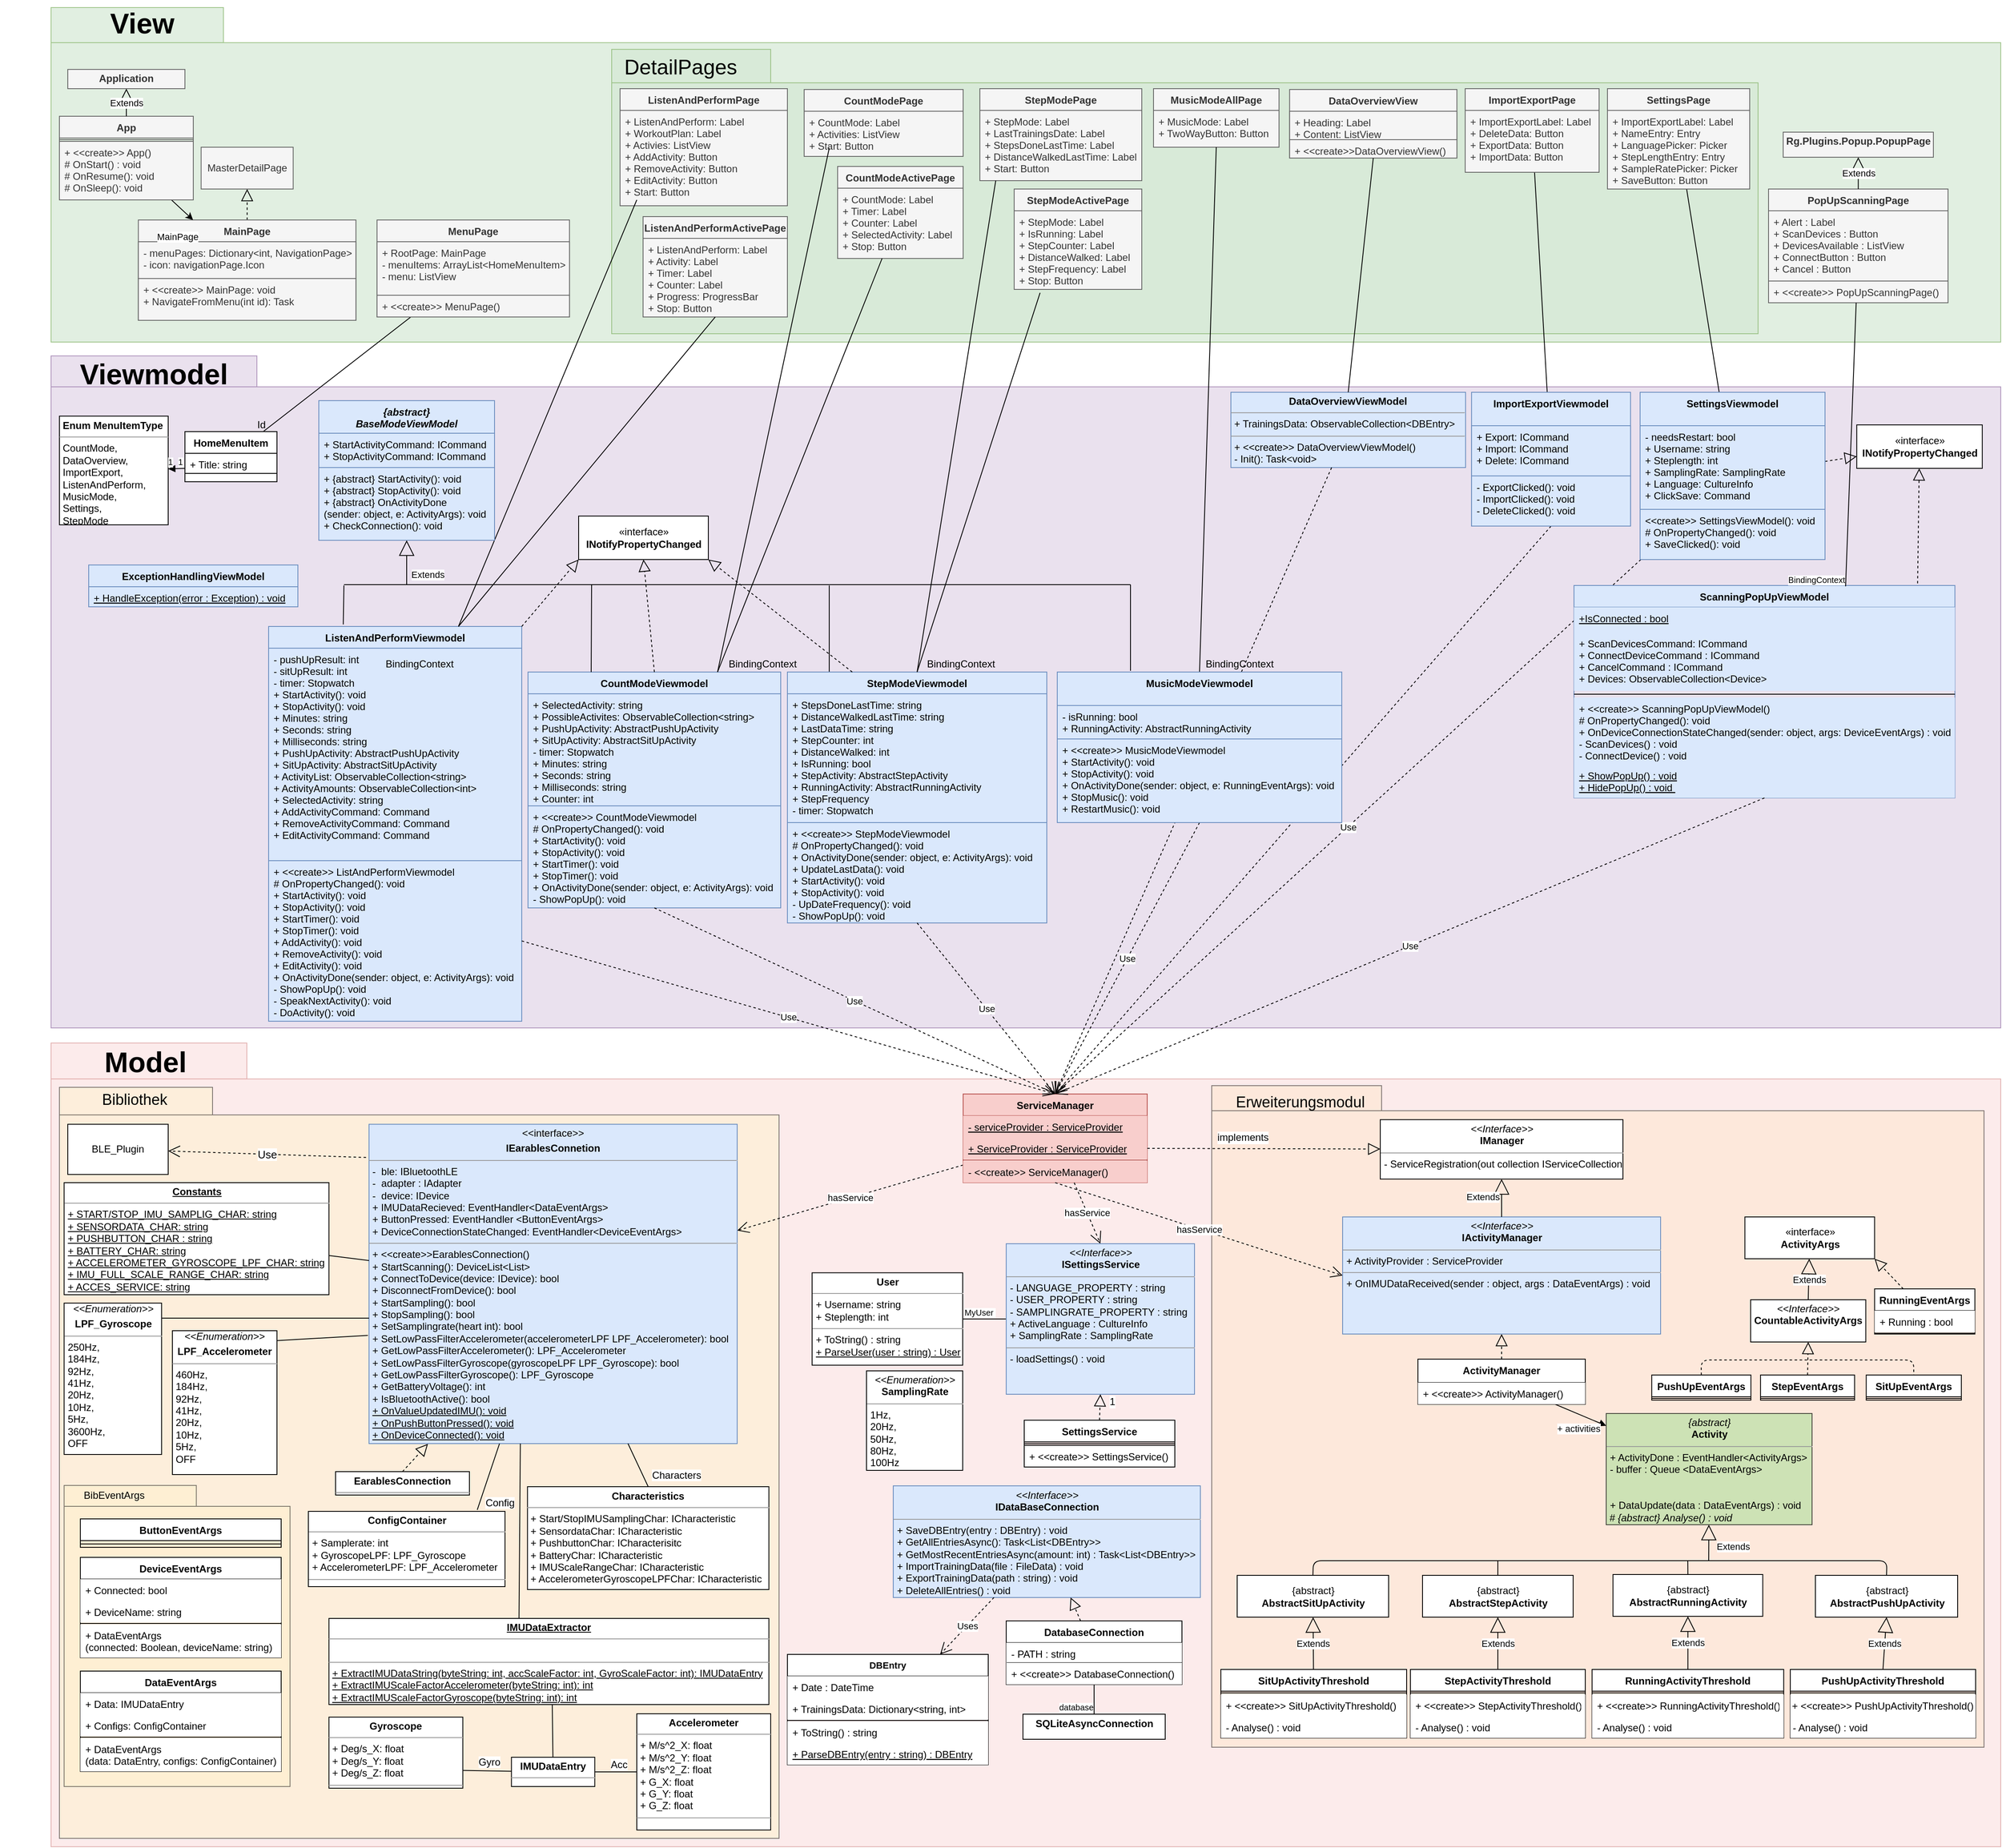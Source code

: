 <mxfile version="12.4.3" type="device" pages="1"><diagram id="adMyBay1lu6xidjCouD3" name="Model"><mxGraphModel dx="1102" dy="3865" grid="1" gridSize="10" guides="1" tooltips="1" connect="1" arrows="1" fold="1" page="1" pageScale="1" pageWidth="850" pageHeight="1100" math="0" shadow="0"><root><mxCell id="0"/><mxCell id="1" parent="0"/><mxCell id="42c7p0Jz0BTPsPOPCq5F-299" value="" style="shape=folder;fontStyle=1;spacingTop=10;tabWidth=234;tabHeight=43;tabPosition=left;html=1;strokeWidth=1;fillColor=#f8cecc;strokeColor=#b85450;opacity=40;" parent="1" vertex="1"><mxGeometry x="81" y="-2041" width="2330" height="961" as="geometry"/></mxCell><mxCell id="42c7p0Jz0BTPsPOPCq5F-300" value="" style="shape=folder;fontStyle=1;spacingTop=10;tabWidth=183;tabHeight=33;tabPosition=left;html=1;strokeColor=#000000;strokeWidth=1;fontSize=12;fillColor=#fff2cc;opacity=50;" parent="1" vertex="1"><mxGeometry x="91" y="-1988.05" width="860" height="898.05" as="geometry"/></mxCell><mxCell id="1cj4yK8F-Vx2W9-UiFCP-41" value="" style="shape=folder;fontStyle=1;spacingTop=10;tabWidth=158;tabHeight=25;tabPosition=left;html=1;strokeColor=#000000;strokeWidth=1;fontSize=12;fillColor=#fff2cc;opacity=50;" parent="1" vertex="1"><mxGeometry x="96.62" y="-1512" width="270" height="360" as="geometry"/></mxCell><mxCell id="42c7p0Jz0BTPsPOPCq5F-298" value="" style="shape=folder;fontStyle=1;spacingTop=10;tabWidth=246;tabHeight=37;tabPosition=left;html=1;fillColor=#e1d5e7;strokeColor=#9673a6;opacity=70;" parent="1" vertex="1"><mxGeometry x="81" y="-2862.5" width="2330" height="803.5" as="geometry"/></mxCell><mxCell id="42c7p0Jz0BTPsPOPCq5F-297" value="" style="shape=folder;fontStyle=1;spacingTop=10;tabWidth=206;tabHeight=42;tabPosition=left;html=1;fillColor=#d5e8d4;strokeColor=#82b366;opacity=70;" parent="1" vertex="1"><mxGeometry x="81" y="-3279" width="2330" height="400" as="geometry"/></mxCell><mxCell id="1cj4yK8F-Vx2W9-UiFCP-1" value="" style="shape=folder;fontStyle=1;spacingTop=10;tabWidth=190;tabHeight=40;tabPosition=left;html=1;fillColor=#d5e8d4;strokeColor=#82b366;opacity=70;" parent="1" vertex="1"><mxGeometry x="751" y="-3229" width="1370" height="340" as="geometry"/></mxCell><mxCell id="42c7p0Jz0BTPsPOPCq5F-301" value="hasService" style="endArrow=open;endSize=12;dashed=1;html=1;" parent="1" source="42c7p0Jz0BTPsPOPCq5F-350" target="42c7p0Jz0BTPsPOPCq5F-355" edge="1"><mxGeometry width="160" relative="1" as="geometry"><mxPoint x="921.23" y="-1505" as="sourcePoint"/><mxPoint x="681" y="-1396" as="targetPoint"/></mxGeometry></mxCell><mxCell id="42c7p0Jz0BTPsPOPCq5F-302" value="" style="shape=folder;fontStyle=1;spacingTop=10;tabWidth=203;tabHeight=30;tabPosition=left;html=1;fillColor=#ffe6cc;strokeColor=#000000;opacity=50;" parent="1" vertex="1"><mxGeometry x="1468.08" y="-1990" width="922.92" height="791" as="geometry"/></mxCell><mxCell id="42c7p0Jz0BTPsPOPCq5F-303" value="&lt;p style=&quot;margin: 0px ; margin-top: 4px ; text-align: center&quot;&gt;&lt;i&gt;{abstract}&lt;/i&gt;&lt;br&gt;&lt;b&gt;Activity&lt;/b&gt;&lt;/p&gt;&lt;hr size=&quot;1&quot;&gt;&lt;p style=&quot;margin: 0px ; margin-left: 4px&quot;&gt;&lt;span&gt;+ ActivityDone : EventHandler&amp;lt;ActivityArgs&amp;gt;&lt;/span&gt;&lt;br&gt;&lt;/p&gt;&lt;p style=&quot;margin: 0px ; margin-left: 4px&quot;&gt;&lt;span&gt;- buffer : Queue &amp;lt;DataEventArgs&amp;gt;&amp;nbsp;&lt;/span&gt;&lt;/p&gt;&lt;p style=&quot;margin: 0px ; margin-left: 4px&quot;&gt;&lt;span&gt;&lt;br&gt;&lt;/span&gt;&lt;/p&gt;&lt;p style=&quot;margin: 0px ; margin-left: 4px&quot;&gt;&lt;span&gt;&lt;br&gt;&lt;/span&gt;&lt;/p&gt;&lt;p style=&quot;margin: 0px ; margin-left: 4px&quot;&gt;+ DataUpdate(data : DataEventArgs) : void&lt;/p&gt;&lt;i&gt;&amp;nbsp;#&amp;nbsp;&lt;/i&gt;&lt;i&gt;{abstract}&amp;nbsp;&lt;/i&gt;&lt;i&gt;Analyse() : void&amp;nbsp;&lt;/i&gt;&lt;i&gt;&lt;br&gt;&lt;/i&gt;&lt;p style=&quot;margin: 0px ; margin-left: 4px&quot;&gt;&lt;br&gt;&lt;/p&gt;" style="verticalAlign=top;align=left;overflow=fill;fontSize=12;fontFamily=Helvetica;html=1;fillColor=#B9E0A5;strokeColor=#000000;opacity=70;" parent="1" vertex="1"><mxGeometry x="1939.5" y="-1598" width="246" height="133" as="geometry"/></mxCell><mxCell id="42c7p0Jz0BTPsPOPCq5F-304" value="RunningActivityThreshold" style="swimlane;fontStyle=1;align=center;verticalAlign=top;childLayout=stackLayout;horizontal=1;startSize=26;horizontalStack=0;resizeParent=1;resizeParentMax=0;resizeLast=0;collapsible=1;marginBottom=0;fillColor=#ffffff;" parent="1" vertex="1"><mxGeometry x="1922.63" y="-1292" width="229" height="82" as="geometry"/></mxCell><mxCell id="42c7p0Jz0BTPsPOPCq5F-305" value="" style="line;strokeWidth=1;fillColor=#ffffff;align=left;verticalAlign=middle;spacingTop=-1;spacingLeft=3;spacingRight=3;rotatable=0;labelPosition=right;points=[];portConstraint=eastwest;" parent="42c7p0Jz0BTPsPOPCq5F-304" vertex="1"><mxGeometry y="26" width="229" height="4" as="geometry"/></mxCell><mxCell id="42c7p0Jz0BTPsPOPCq5F-306" value="+ &lt;&lt;create&gt;&gt; RunningActivityThreshold()" style="text;strokeColor=none;fillColor=#ffffff;align=left;verticalAlign=top;spacingLeft=4;spacingRight=4;overflow=hidden;rotatable=0;points=[[0,0.5],[1,0.5]];portConstraint=eastwest;" parent="42c7p0Jz0BTPsPOPCq5F-304" vertex="1"><mxGeometry y="30" width="229" height="26" as="geometry"/></mxCell><mxCell id="42c7p0Jz0BTPsPOPCq5F-307" value="- Analyse() : void" style="text;strokeColor=none;fillColor=#ffffff;align=left;verticalAlign=top;spacingLeft=4;spacingRight=4;overflow=hidden;rotatable=0;points=[[0,0.5],[1,0.5]];portConstraint=eastwest;" parent="42c7p0Jz0BTPsPOPCq5F-304" vertex="1"><mxGeometry y="56" width="229" height="26" as="geometry"/></mxCell><mxCell id="42c7p0Jz0BTPsPOPCq5F-308" value="StepActivityThreshold" style="swimlane;fontStyle=1;align=center;verticalAlign=top;childLayout=stackLayout;horizontal=1;startSize=26;horizontalStack=0;resizeParent=1;resizeParentMax=0;resizeLast=0;collapsible=1;marginBottom=0;fillColor=#ffffff;" parent="1" vertex="1"><mxGeometry x="1705.5" y="-1292" width="209" height="82" as="geometry"/></mxCell><mxCell id="42c7p0Jz0BTPsPOPCq5F-309" value="" style="line;strokeWidth=1;fillColor=#ffffff;align=left;verticalAlign=middle;spacingTop=-1;spacingLeft=3;spacingRight=3;rotatable=0;labelPosition=right;points=[];portConstraint=eastwest;" parent="42c7p0Jz0BTPsPOPCq5F-308" vertex="1"><mxGeometry y="26" width="209" height="4" as="geometry"/></mxCell><mxCell id="42c7p0Jz0BTPsPOPCq5F-310" value="+ &lt;&lt;create&gt;&gt; StepActivityThreshold()" style="text;strokeColor=none;fillColor=#ffffff;align=left;verticalAlign=top;spacingLeft=4;spacingRight=4;overflow=hidden;rotatable=0;points=[[0,0.5],[1,0.5]];portConstraint=eastwest;" parent="42c7p0Jz0BTPsPOPCq5F-308" vertex="1"><mxGeometry y="30" width="209" height="26" as="geometry"/></mxCell><mxCell id="42c7p0Jz0BTPsPOPCq5F-311" value="- Analyse() : void" style="text;strokeColor=none;fillColor=#ffffff;align=left;verticalAlign=top;spacingLeft=4;spacingRight=4;overflow=hidden;rotatable=0;points=[[0,0.5],[1,0.5]];portConstraint=eastwest;" parent="42c7p0Jz0BTPsPOPCq5F-308" vertex="1"><mxGeometry y="56" width="209" height="26" as="geometry"/></mxCell><mxCell id="42c7p0Jz0BTPsPOPCq5F-312" value="PushUpEventArgs" style="swimlane;fontStyle=1;align=center;verticalAlign=top;childLayout=stackLayout;horizontal=1;startSize=26;horizontalStack=0;resizeParent=1;resizeParentMax=0;resizeLast=0;collapsible=1;marginBottom=0;" parent="1" vertex="1"><mxGeometry x="1993.92" y="-1644" width="118.5" height="30" as="geometry"><mxRectangle x="20" y="777" width="140" height="26" as="alternateBounds"/></mxGeometry></mxCell><mxCell id="42c7p0Jz0BTPsPOPCq5F-313" value="" style="line;strokeWidth=1;fillColor=none;align=left;verticalAlign=middle;spacingTop=-1;spacingLeft=3;spacingRight=3;rotatable=0;labelPosition=right;points=[];portConstraint=eastwest;" parent="42c7p0Jz0BTPsPOPCq5F-312" vertex="1"><mxGeometry y="26" width="118.5" height="4" as="geometry"/></mxCell><mxCell id="42c7p0Jz0BTPsPOPCq5F-314" value="SitUpEventArgs" style="swimlane;fontStyle=1;align=center;verticalAlign=top;childLayout=stackLayout;horizontal=1;startSize=26;horizontalStack=0;resizeParent=1;resizeParentMax=0;resizeLast=0;collapsible=1;marginBottom=0;" parent="1" vertex="1"><mxGeometry x="2250.26" y="-1644" width="113.66" height="30" as="geometry"/></mxCell><mxCell id="42c7p0Jz0BTPsPOPCq5F-315" value="" style="line;strokeWidth=1;fillColor=none;align=left;verticalAlign=middle;spacingTop=-1;spacingLeft=3;spacingRight=3;rotatable=0;labelPosition=right;points=[];portConstraint=eastwest;" parent="42c7p0Jz0BTPsPOPCq5F-314" vertex="1"><mxGeometry y="26" width="113.66" height="4" as="geometry"/></mxCell><mxCell id="42c7p0Jz0BTPsPOPCq5F-316" value="RunningEventArgs" style="swimlane;fontStyle=1;align=center;verticalAlign=top;childLayout=stackLayout;horizontal=1;startSize=26;horizontalStack=0;resizeParent=1;resizeParentMax=0;resizeLast=0;collapsible=1;marginBottom=0;" parent="1" vertex="1"><mxGeometry x="2260.24" y="-1747" width="119.89" height="54" as="geometry"/></mxCell><mxCell id="42c7p0Jz0BTPsPOPCq5F-317" value="+ Running : bool" style="text;strokeColor=none;fillColor=#ffffff;align=left;verticalAlign=top;spacingLeft=4;spacingRight=4;overflow=hidden;rotatable=0;points=[[0,0.5],[1,0.5]];portConstraint=eastwest;" parent="42c7p0Jz0BTPsPOPCq5F-316" vertex="1"><mxGeometry y="26" width="119.89" height="26" as="geometry"/></mxCell><mxCell id="42c7p0Jz0BTPsPOPCq5F-318" value="" style="line;strokeWidth=1;fillColor=none;align=left;verticalAlign=middle;spacingTop=-1;spacingLeft=3;spacingRight=3;rotatable=0;labelPosition=right;points=[];portConstraint=eastwest;" parent="42c7p0Jz0BTPsPOPCq5F-316" vertex="1"><mxGeometry y="52" width="119.89" height="2" as="geometry"/></mxCell><mxCell id="42c7p0Jz0BTPsPOPCq5F-319" value="«interface»&lt;br&gt;&lt;b&gt;ActivityArgs&lt;br&gt;&lt;/b&gt;" style="html=1;" parent="1" vertex="1"><mxGeometry x="2105.24" y="-1833" width="155" height="50" as="geometry"/></mxCell><mxCell id="42c7p0Jz0BTPsPOPCq5F-320" value="StepEventArgs" style="swimlane;fontStyle=1;align=center;verticalAlign=top;childLayout=stackLayout;horizontal=1;startSize=26;horizontalStack=0;resizeParent=1;resizeParentMax=0;resizeLast=0;collapsible=1;marginBottom=0;" parent="1" vertex="1"><mxGeometry x="2123.92" y="-1644" width="112.42" height="30" as="geometry"/></mxCell><mxCell id="42c7p0Jz0BTPsPOPCq5F-321" value="" style="line;strokeWidth=1;fillColor=none;align=left;verticalAlign=middle;spacingTop=-1;spacingLeft=3;spacingRight=3;rotatable=0;labelPosition=right;points=[];portConstraint=eastwest;" parent="42c7p0Jz0BTPsPOPCq5F-320" vertex="1"><mxGeometry y="26" width="112.42" height="4" as="geometry"/></mxCell><mxCell id="42c7p0Jz0BTPsPOPCq5F-322" value="&lt;p style=&quot;margin: 0px ; margin-top: 4px ; text-align: center&quot;&gt;&lt;i&gt;&amp;lt;&amp;lt;Interface&amp;gt;&amp;gt;&lt;/i&gt;&lt;br&gt;&lt;b&gt;CountableActivityArgs&lt;/b&gt;&lt;/p&gt;&lt;p style=&quot;margin: 0px ; margin-left: 4px&quot;&gt;&lt;br&gt;&lt;/p&gt;" style="verticalAlign=top;align=left;overflow=fill;fontSize=12;fontFamily=Helvetica;html=1;" parent="1" vertex="1"><mxGeometry x="2112.11" y="-1734" width="137.61" height="50.5" as="geometry"/></mxCell><mxCell id="42c7p0Jz0BTPsPOPCq5F-323" value="Extends" style="endArrow=block;endSize=16;endFill=0;html=1;exitX=0.5;exitY=0;exitDx=0;exitDy=0;" parent="1" source="42c7p0Jz0BTPsPOPCq5F-322" target="42c7p0Jz0BTPsPOPCq5F-319" edge="1"><mxGeometry width="160" relative="1" as="geometry"><mxPoint x="2143.53" y="-1928.5" as="sourcePoint"/><mxPoint x="2303.53" y="-1928.5" as="targetPoint"/></mxGeometry></mxCell><mxCell id="42c7p0Jz0BTPsPOPCq5F-324" value="" style="endArrow=block;dashed=1;endFill=0;endSize=12;html=1;entryX=0.5;entryY=1;entryDx=0;entryDy=0;exitX=0.5;exitY=0;exitDx=0;exitDy=0;" parent="1" source="42c7p0Jz0BTPsPOPCq5F-320" target="42c7p0Jz0BTPsPOPCq5F-322" edge="1"><mxGeometry width="160" relative="1" as="geometry"><mxPoint x="2095.03" y="-1738.5" as="sourcePoint"/><mxPoint x="2513.53" y="-1778.5" as="targetPoint"/></mxGeometry></mxCell><mxCell id="42c7p0Jz0BTPsPOPCq5F-325" value="" style="endArrow=block;dashed=1;endFill=0;endSize=12;html=1;entryX=1;entryY=1;entryDx=0;entryDy=0;" parent="1" source="42c7p0Jz0BTPsPOPCq5F-316" target="42c7p0Jz0BTPsPOPCq5F-319" edge="1"><mxGeometry width="160" relative="1" as="geometry"><mxPoint x="2258.53" y="-1982" as="sourcePoint"/><mxPoint x="2560.03" y="-1979.5" as="targetPoint"/></mxGeometry></mxCell><mxCell id="42c7p0Jz0BTPsPOPCq5F-326" value="+ activities" style="endArrow=block;endFill=1;html=1;align=left;verticalAlign=top;" parent="1" source="42c7p0Jz0BTPsPOPCq5F-375" target="42c7p0Jz0BTPsPOPCq5F-303" edge="1"><mxGeometry x="-0.812" y="-15" relative="1" as="geometry"><mxPoint x="2781" y="-658.5" as="sourcePoint"/><mxPoint x="3011" y="-488.5" as="targetPoint"/><mxPoint x="1" as="offset"/></mxGeometry></mxCell><mxCell id="42c7p0Jz0BTPsPOPCq5F-327" value="{abstract}&lt;br&gt;&lt;b&gt;AbstractSitUpActivity&lt;/b&gt;" style="html=1;" parent="1" vertex="1"><mxGeometry x="1498.5" y="-1404.5" width="181" height="50" as="geometry"/></mxCell><mxCell id="42c7p0Jz0BTPsPOPCq5F-328" value="{abstract}&lt;br&gt;&lt;b&gt;AbstractPushUpActivity&lt;/b&gt;" style="html=1;" parent="1" vertex="1"><mxGeometry x="2189.5" y="-1404.5" width="170" height="50" as="geometry"/></mxCell><mxCell id="42c7p0Jz0BTPsPOPCq5F-329" value="{abstract}&lt;br&gt;&lt;b&gt;AbstractRunningActivity&lt;/b&gt;" style="html=1;" parent="1" vertex="1"><mxGeometry x="1947.63" y="-1405.5" width="179" height="50" as="geometry"/></mxCell><mxCell id="42c7p0Jz0BTPsPOPCq5F-331" value="Extends" style="endArrow=block;endSize=16;endFill=0;html=1;" parent="1" source="42c7p0Jz0BTPsPOPCq5F-425" target="42c7p0Jz0BTPsPOPCq5F-327" edge="1"><mxGeometry width="160" relative="1" as="geometry"><mxPoint x="1590" y="-1416.5" as="sourcePoint"/><mxPoint x="1728" y="-1342.5" as="targetPoint"/></mxGeometry></mxCell><mxCell id="42c7p0Jz0BTPsPOPCq5F-332" value="Extends" style="endArrow=block;endSize=16;endFill=0;html=1;exitX=0.5;exitY=0;exitDx=0;exitDy=0;entryX=0.5;entryY=1;entryDx=0;entryDy=0;" parent="1" source="42c7p0Jz0BTPsPOPCq5F-308" target="42c7p0Jz0BTPsPOPCq5F-330" edge="1"><mxGeometry width="160" relative="1" as="geometry"><mxPoint x="1904" y="-1266" as="sourcePoint"/><mxPoint x="2112" y="-1331.5" as="targetPoint"/></mxGeometry></mxCell><mxCell id="42c7p0Jz0BTPsPOPCq5F-333" value="Extends" style="endArrow=block;endSize=16;endFill=0;html=1;exitX=0.5;exitY=0;exitDx=0;exitDy=0;entryX=0.5;entryY=1;entryDx=0;entryDy=0;" parent="1" source="42c7p0Jz0BTPsPOPCq5F-304" target="42c7p0Jz0BTPsPOPCq5F-329" edge="1"><mxGeometry width="160" relative="1" as="geometry"><mxPoint x="1928" y="-1148" as="sourcePoint"/><mxPoint x="2031" y="-1365" as="targetPoint"/></mxGeometry></mxCell><mxCell id="42c7p0Jz0BTPsPOPCq5F-334" value="Extends" style="endArrow=block;endSize=16;endFill=0;html=1;entryX=0.5;entryY=1;entryDx=0;entryDy=0;exitX=0.5;exitY=0;exitDx=0;exitDy=0;" parent="1" source="42c7p0Jz0BTPsPOPCq5F-421" target="42c7p0Jz0BTPsPOPCq5F-328" edge="1"><mxGeometry width="160" relative="1" as="geometry"><mxPoint x="2309.5" y="-1133" as="sourcePoint"/><mxPoint x="2031" y="-1365" as="targetPoint"/></mxGeometry></mxCell><mxCell id="42c7p0Jz0BTPsPOPCq5F-335" value="Extends" style="endArrow=block;endSize=16;endFill=0;html=1;" parent="1" target="42c7p0Jz0BTPsPOPCq5F-303" edge="1"><mxGeometry x="-0.203" y="-29" width="160" relative="1" as="geometry"><mxPoint x="2062" y="-1422" as="sourcePoint"/><mxPoint x="2062.5" y="-1444" as="targetPoint"/><mxPoint as="offset"/></mxGeometry></mxCell><mxCell id="42c7p0Jz0BTPsPOPCq5F-336" value="&lt;p style=&quot;margin: 0px ; margin-top: 4px ; text-align: center&quot;&gt;&lt;i&gt;&amp;lt;&amp;lt;Interface&amp;gt;&amp;gt;&lt;/i&gt;&lt;br&gt;&lt;b&gt;IDataBaseConnection&lt;/b&gt;&lt;/p&gt;&lt;hr size=&quot;1&quot;&gt;&lt;p style=&quot;margin: 0px ; margin-left: 4px&quot;&gt;&lt;span&gt;+ SaveDBEntry(entry : DBEntry) : void&lt;/span&gt;&lt;br&gt;&lt;/p&gt;&lt;p style=&quot;margin: 0px ; margin-left: 4px&quot;&gt;+ GetAllEntriesAsync(): Task&amp;lt;List&amp;lt;DBEntry&amp;gt;&amp;gt;&lt;/p&gt;&lt;p style=&quot;margin: 0px ; margin-left: 4px&quot;&gt;+ GetMostRecentEntriesAsync(amount: int) : Task&amp;lt;List&amp;lt;DBEntry&amp;gt;&amp;gt;&lt;/p&gt;&lt;p style=&quot;margin: 0px ; margin-left: 4px&quot;&gt;+ ImportTrainingData(file : FileData) : void&lt;/p&gt;&lt;p style=&quot;margin: 0px ; margin-left: 4px&quot;&gt;+ ExportTrainingData(path : string) : void&lt;/p&gt;&lt;p style=&quot;margin: 0px ; margin-left: 4px&quot;&gt;+ DeleteAllEntries() : void&lt;/p&gt;&lt;p style=&quot;margin: 0px ; margin-left: 4px&quot;&gt;&lt;span style=&quot;color: rgba(0 , 0 , 0 , 0) ; font-family: monospace ; font-size: 0px&quot;&gt;3CmxGraphModel%3E%3Croot%3E%3CmxCell%20id%3D%220%22%2F%3E%3CmxCell%20id%3D%221%22%20parent%3D%220%22%2F%3E%3CmxCell%20id%3D%222%22%20value%3D%22%2B%20getEntriesAsync()%3A%20Task%26lt%3BList%26lt%3BDBEntry%26gt%3B%26gt%3B%22%20style%3D%22text%3BstrokeColor%3Dnone%3BfillColor%3Dnone%3Balign%3Dleft%3BverticalAlign%3Dtop%3BspacingLeft%3D4%3BspacingRight%3D4%3Boverflow%3Dhidden%3Brotatable%3D0%3Bpoints%3D%5B%5B0%2C0.5%5D%2C%5B1%2C0.5%5D%5D%3BportConstraint%3Deastwest%3B%22%20vertex%3D%221%22%20parent%3D%221%22%3E%3CmxGeometry%20x%3D%221080%22%20y%3D%22493%22%20width%3D%22250%22%20height%3D%2226%22%20as%3D%22geometry%22%2F%3E%3C%2FmxCell%3E%3C%2Froot%3E%3C%2FmxGraphModel%3E&lt;/span&gt;&lt;/p&gt;&lt;span style=&quot;color: rgba(0 , 0 , 0 , 0) ; font-family: monospace ; font-size: 0px&quot;&gt;%3CmxGraphModel%3E%3Croot%3E%3CmxCell%20id%3D%220%22%2F%3E%3CmxCell%20id%3D%221%22%20parent%3D%220%22%2F%3E%3CmxCell%20id%3D%222%22%20value%3D%22%2B%20getEntriesAsync()%3A%20Task%26lt%3BList%26lt%3BDBEntry%26gt%3B%26gt%3B%22%20style%3D%22text%3BstrokeColor%3Dnone%3BfillColor%3Dnone%3Balign%3Dleft%3BverticalAlign%3Dtop%3BspacingLeft%3D4%3BspacingRight%3D4%3Boverflow%3Dhidden%3Brotatable%3D0%3Bpoints%3D%5B%5B0%2C0.5%5D%2C%5B1%2C0.5%5D%5D%3BportConstraint%3Deastwest%3B%22%20vertex%3D%221%22%20parent%3D%221%22%3E%3CmxGeometry%20x%3D%221080%22%20y%3D%22493%22%20width%3D%22250%22%20height%3D%2226%22%20as%3D%22geometry%22%2F%3E%3C%2FmxCell%3E%3C%2Froot%3E%3C%2FmxGraphModel%3E&lt;/span&gt;&lt;span style=&quot;color: rgba(0 , 0 , 0 , 0) ; font-family: monospace ; font-size: 0px&quot;&gt;%3CmxGraphModel%3E%3Croot%3E%3CmxCell%20id%3D%220%22%2F%3E%3CmxCell%20id%3D%221%22%20parent%3D%220%22%2F%3E%3CmxCell%20id%3D%222%22%20value%3D%22%2B%20getEntriesAsync()%3A%20Task%26lt%3BList%26lt%3BDBEntry%26gt%3B%26gt%3B%22%20style%3D%22text%3BstrokeColor%3Dnone%3BfillColor%3Dnone%3Balign%3Dleft%3BverticalAlign%3Dtop%3BspacingLeft%3D4%3BspacingRight%3D4%3Boverflow%3Dhidden%3Brotatable%3D0%3Bpoints%3D%5B%5B0%2C0.5%5D%2C%5B1%2C0.5%5D%5D%3BportConstraint%3Deastwest%3B%22%20vertex%3D%221%22%20parent%3D%221%22%3E%3CmxGeometry%20x%3D%221080%22%20y%3D%22493%22%20width%3D%22250%22%20height%3D%2226%22%20as%3D%22geometry%22%2F%3E%3C%2FmxCell%3E%3C%2Froot%3E%3C%2FmxGraphModel%3E&lt;/span&gt;" style="verticalAlign=top;align=left;overflow=fill;fontSize=12;fontFamily=Helvetica;html=1;fillColor=#dae8fc;strokeColor=#6c8ebf;" parent="1" vertex="1"><mxGeometry x="1087.5" y="-1511.5" width="367" height="133.5" as="geometry"/></mxCell><mxCell id="42c7p0Jz0BTPsPOPCq5F-337" value="&lt;p style=&quot;margin: 0px ; margin-top: 4px ; text-align: center&quot;&gt;&lt;b&gt;SQLiteAsyncConnection&lt;/b&gt;&lt;/p&gt;" style="verticalAlign=top;align=left;overflow=fill;fontSize=12;fontFamily=Helvetica;html=1;" parent="1" vertex="1"><mxGeometry x="1242.5" y="-1238.5" width="170" height="30" as="geometry"/></mxCell><mxCell id="42c7p0Jz0BTPsPOPCq5F-338" value="" style="endArrow=block;dashed=1;endFill=0;endSize=12;html=1;" parent="1" source="42c7p0Jz0BTPsPOPCq5F-339" target="42c7p0Jz0BTPsPOPCq5F-336" edge="1"><mxGeometry width="160" relative="1" as="geometry"><mxPoint x="1657" y="-1364.5" as="sourcePoint"/><mxPoint x="1697" y="-1339.5" as="targetPoint"/></mxGeometry></mxCell><mxCell id="42c7p0Jz0BTPsPOPCq5F-339" value="DatabaseConnection" style="swimlane;fontStyle=1;align=center;verticalAlign=top;childLayout=stackLayout;horizontal=1;startSize=26;horizontalStack=0;resizeParent=1;resizeParentMax=0;resizeLast=0;collapsible=1;marginBottom=0;" parent="1" vertex="1"><mxGeometry x="1222.5" y="-1350" width="210" height="76" as="geometry"/></mxCell><mxCell id="42c7p0Jz0BTPsPOPCq5F-340" value="- PATH : string" style="text;strokeColor=none;fillColor=#ffffff;align=left;verticalAlign=top;spacingLeft=4;spacingRight=4;overflow=hidden;rotatable=0;points=[[0,0.5],[1,0.5]];portConstraint=eastwest;" parent="42c7p0Jz0BTPsPOPCq5F-339" vertex="1"><mxGeometry y="26" width="210" height="24" as="geometry"/></mxCell><mxCell id="kw5YE9jBTlgMGyi_RcTC-1" value="" style="endArrow=none;html=1;fontColor=#000000;entryX=1.001;entryY=-0.001;entryDx=0;entryDy=0;entryPerimeter=0;" parent="42c7p0Jz0BTPsPOPCq5F-339" target="42c7p0Jz0BTPsPOPCq5F-342" edge="1"><mxGeometry width="50" height="50" relative="1" as="geometry"><mxPoint x="0.5" y="50" as="sourcePoint"/><mxPoint x="68.5" y="38" as="targetPoint"/></mxGeometry></mxCell><mxCell id="42c7p0Jz0BTPsPOPCq5F-342" value="+ &lt;&lt;create&gt;&gt; DatabaseConnection() " style="text;strokeColor=none;fillColor=#ffffff;align=left;verticalAlign=top;spacingLeft=4;spacingRight=4;overflow=hidden;rotatable=0;points=[[0,0.5],[1,0.5]];portConstraint=eastwest;" parent="42c7p0Jz0BTPsPOPCq5F-339" vertex="1"><mxGeometry y="50" width="210" height="26" as="geometry"/></mxCell><mxCell id="42c7p0Jz0BTPsPOPCq5F-341" value="" style="line;strokeWidth=1;fillColor=none;align=left;verticalAlign=middle;spacingTop=-1;spacingLeft=3;spacingRight=3;rotatable=0;labelPosition=right;points=[];portConstraint=eastwest;" parent="42c7p0Jz0BTPsPOPCq5F-339" vertex="1"><mxGeometry y="76" width="210" as="geometry"/></mxCell><mxCell id="42c7p0Jz0BTPsPOPCq5F-343" value="DBEntry" style="swimlane;fontStyle=1;align=center;verticalAlign=top;childLayout=stackLayout;horizontal=1;startSize=26;horizontalStack=0;resizeParent=1;resizeParentMax=0;resizeLast=0;collapsible=1;marginBottom=0;fontSize=11;" parent="1" vertex="1"><mxGeometry x="961" y="-1310" width="240" height="132" as="geometry"/></mxCell><mxCell id="42c7p0Jz0BTPsPOPCq5F-344" value="+ Date : DateTime" style="text;align=left;verticalAlign=top;spacingLeft=4;spacingRight=4;overflow=hidden;rotatable=0;points=[[0,0.5],[1,0.5]];portConstraint=eastwest;fillColor=#FFFFFF;strokeColor=none;fontColor=#000000;" parent="42c7p0Jz0BTPsPOPCq5F-343" vertex="1"><mxGeometry y="26" width="240" height="26" as="geometry"/></mxCell><mxCell id="42c7p0Jz0BTPsPOPCq5F-345" value="+ TrainingsData: Dictionary&lt;string, int&gt;" style="text;strokeColor=none;fillColor=#FFFFFF;align=left;verticalAlign=top;spacingLeft=4;spacingRight=4;overflow=hidden;rotatable=0;points=[[0,0.5],[1,0.5]];portConstraint=eastwest;fontColor=#000000;" parent="42c7p0Jz0BTPsPOPCq5F-343" vertex="1"><mxGeometry y="52" width="240" height="26" as="geometry"/></mxCell><mxCell id="42c7p0Jz0BTPsPOPCq5F-346" value="" style="line;strokeWidth=1;fillColor=none;align=left;verticalAlign=middle;spacingTop=-1;spacingLeft=3;spacingRight=3;rotatable=0;labelPosition=right;points=[];portConstraint=eastwest;" parent="42c7p0Jz0BTPsPOPCq5F-343" vertex="1"><mxGeometry y="78" width="240" height="2" as="geometry"/></mxCell><mxCell id="42c7p0Jz0BTPsPOPCq5F-347" value="+ ToString() : string" style="text;align=left;verticalAlign=top;spacingLeft=4;spacingRight=4;overflow=hidden;rotatable=0;points=[[0,0.5],[1,0.5]];portConstraint=eastwest;fillColor=#ffffff;fontColor=#000000;" parent="42c7p0Jz0BTPsPOPCq5F-343" vertex="1"><mxGeometry y="80" width="240" height="26" as="geometry"/></mxCell><mxCell id="42c7p0Jz0BTPsPOPCq5F-348" value="+ ParseDBEntry(entry : string) : DBEntry" style="text;strokeColor=none;fillColor=#ffffff;align=left;verticalAlign=top;spacingLeft=4;spacingRight=4;overflow=hidden;rotatable=0;points=[[0,0.5],[1,0.5]];portConstraint=eastwest;fontStyle=4" parent="42c7p0Jz0BTPsPOPCq5F-343" vertex="1"><mxGeometry y="106" width="240" height="26" as="geometry"/></mxCell><mxCell id="42c7p0Jz0BTPsPOPCq5F-350" value="ServiceManager" style="swimlane;fontStyle=1;align=center;verticalAlign=top;childLayout=stackLayout;horizontal=1;startSize=26;horizontalStack=0;resizeParent=1;resizeParentMax=0;resizeLast=0;collapsible=1;marginBottom=0;strokeWidth=1;fontSize=12;fillColor=#f8cecc;strokeColor=#b85450;" parent="1" vertex="1"><mxGeometry x="1171" y="-1980" width="220" height="106" as="geometry"><mxRectangle x="-687" y="350" width="120" height="26" as="alternateBounds"/></mxGeometry></mxCell><mxCell id="42c7p0Jz0BTPsPOPCq5F-351" value="- serviceProvider : ServiceProvider" style="text;strokeColor=none;fillColor=#f8cecc;align=left;verticalAlign=top;spacingLeft=4;spacingRight=4;overflow=hidden;rotatable=0;points=[[0,0.5],[1,0.5]];portConstraint=eastwest;fontStyle=4" parent="42c7p0Jz0BTPsPOPCq5F-350" vertex="1"><mxGeometry y="26" width="220" height="26" as="geometry"/></mxCell><mxCell id="42c7p0Jz0BTPsPOPCq5F-352" value="+ ServiceProvider : ServiceProvider" style="text;strokeColor=none;fillColor=#f8cecc;align=left;verticalAlign=top;spacingLeft=4;spacingRight=4;overflow=hidden;rotatable=0;points=[[0,0.5],[1,0.5]];portConstraint=eastwest;fontStyle=4" parent="42c7p0Jz0BTPsPOPCq5F-350" vertex="1"><mxGeometry y="52" width="220" height="26" as="geometry"/></mxCell><mxCell id="42c7p0Jz0BTPsPOPCq5F-353" value="" style="line;strokeWidth=1;align=left;verticalAlign=middle;spacingTop=-1;spacingLeft=3;spacingRight=3;rotatable=0;labelPosition=right;points=[];portConstraint=eastwest;fillColor=#f8cecc;strokeColor=#b85450;" parent="42c7p0Jz0BTPsPOPCq5F-350" vertex="1"><mxGeometry y="78" width="220" height="2" as="geometry"/></mxCell><mxCell id="42c7p0Jz0BTPsPOPCq5F-354" value="- &lt;&lt;create&gt;&gt; ServiceManager()" style="text;strokeColor=none;fillColor=#f8cecc;align=left;verticalAlign=top;spacingLeft=4;spacingRight=4;overflow=hidden;rotatable=0;points=[[0,0.5],[1,0.5]];portConstraint=eastwest;" parent="42c7p0Jz0BTPsPOPCq5F-350" vertex="1"><mxGeometry y="80" width="220" height="26" as="geometry"/></mxCell><mxCell id="42c7p0Jz0BTPsPOPCq5F-355" value="&lt;p style=&quot;margin: 0px ; margin-top: 4px ; text-align: center&quot;&gt;&amp;lt;&amp;lt;interface&amp;gt;&amp;gt;&lt;b&gt;&lt;br&gt;&lt;/b&gt;&lt;/p&gt;&lt;p style=&quot;margin: 0px ; margin-top: 4px ; text-align: center&quot;&gt;&lt;b&gt;IEarablesConnetion&lt;/b&gt;&lt;/p&gt;&lt;hr size=&quot;1&quot;&gt;&lt;p style=&quot;margin: 0px 0px 0px 4px&quot;&gt;-&amp;nbsp; ble: IBluetoothLE&lt;/p&gt;&lt;p style=&quot;margin: 0px 0px 0px 4px&quot;&gt;-&amp;nbsp; adapter : IAdapter&lt;/p&gt;&lt;p style=&quot;margin: 0px ; margin-left: 4px&quot;&gt;&lt;span&gt;-&amp;nbsp; device: IDevice&lt;/span&gt;&lt;/p&gt;&lt;p style=&quot;margin: 0px ; margin-left: 4px&quot;&gt;&lt;span&gt;+ IMUDataRecieved: EventHandler&amp;lt;DataEventArgs&amp;gt;&lt;/span&gt;&lt;br&gt;&lt;/p&gt;&lt;p style=&quot;margin: 0px 0px 0px 4px&quot;&gt;+ ButtonPressed: EventHandler &amp;lt;ButtonEventArgs&amp;gt;&lt;/p&gt;&lt;p style=&quot;margin: 0px 0px 0px 4px&quot;&gt;+ DeviceConnectionStateChanged: EventHandler&amp;lt;DeviceEventArgs&amp;gt;&lt;/p&gt;&lt;hr size=&quot;1&quot;&gt;&lt;p style=&quot;margin: 0px 0px 0px 4px&quot;&gt;+ &amp;lt;&amp;lt;create&amp;gt;&amp;gt;EarablesConnection()&lt;/p&gt;&lt;p style=&quot;margin: 0px 0px 0px 4px&quot;&gt;+ StartScanning(): DeviceList&amp;lt;List&amp;gt;&lt;/p&gt;&lt;p style=&quot;margin: 0px 0px 0px 4px&quot;&gt;+ ConnectToDevice(device: IDevice): bool&lt;/p&gt;&lt;p style=&quot;margin: 0px 0px 0px 4px&quot;&gt;+ DisconnectFromDevice(): bool&lt;/p&gt;&lt;p style=&quot;margin: 0px ; margin-left: 4px&quot;&gt;+ StartSampling(): bool&lt;/p&gt;&lt;p style=&quot;margin: 0px ; margin-left: 4px&quot;&gt;+ StopSampling(): bool&lt;/p&gt;&lt;p style=&quot;margin: 0px ; margin-left: 4px&quot;&gt;+ SetSamplingrate(heart int): bool&lt;/p&gt;&lt;p style=&quot;margin: 0px ; margin-left: 4px&quot;&gt;+ SetLowPassFilterAccelerometer(accelerometerLPF LPF_Accelerometer): bool&lt;/p&gt;&lt;p style=&quot;margin: 0px ; margin-left: 4px&quot;&gt;+ GetLowPassFilterAccelerometer(): LPF_Accelerometer&lt;br&gt;&lt;/p&gt;&lt;p style=&quot;margin: 0px ; margin-left: 4px&quot;&gt;+ SetLowPassFilterGyroscope(gyroscopeLPF LPF_Gyroscope): bool&lt;br&gt;&lt;/p&gt;&lt;p style=&quot;margin: 0px ; margin-left: 4px&quot;&gt;+ GetLowPassFilterGyroscope(): LPF_Gyroscope&lt;br&gt;&lt;/p&gt;&lt;p style=&quot;margin: 0px ; margin-left: 4px&quot;&gt;+ GetBatteryVoltage(): int&lt;/p&gt;&lt;p style=&quot;margin: 0px ; margin-left: 4px&quot;&gt;+ IsBluetoothActive(): bool&lt;/p&gt;&lt;p style=&quot;margin: 0px ; margin-left: 4px&quot;&gt;&lt;u&gt;+ OnValueUpdatedIMU(): void&lt;/u&gt;&lt;/p&gt;&lt;p style=&quot;margin: 0px ; margin-left: 4px&quot;&gt;&lt;u&gt;+ OnPushButtonPressed(): void&lt;/u&gt;&lt;/p&gt;&lt;p style=&quot;margin: 0px ; margin-left: 4px&quot;&gt;&lt;u&gt;+ OnDeviceConnected(): void&lt;/u&gt;&lt;/p&gt;&lt;p style=&quot;margin: 0px ; margin-left: 4px&quot;&gt;&lt;br&gt;&lt;/p&gt;&lt;p style=&quot;margin: 0px ; margin-left: 4px&quot;&gt;&amp;nbsp;&lt;/p&gt;" style="verticalAlign=top;align=left;overflow=fill;fontSize=12;fontFamily=Helvetica;html=1;rounded=0;shadow=0;comic=0;labelBackgroundColor=none;strokeWidth=1;fillColor=#dae8fc;strokeColor=#6c8ebf;" parent="1" vertex="1"><mxGeometry x="461" y="-1943.8" width="440" height="381.8" as="geometry"/></mxCell><mxCell id="42c7p0Jz0BTPsPOPCq5F-356" value="&lt;p style=&quot;margin: 0px ; margin-top: 4px ; text-align: center&quot;&gt;&lt;u&gt;&lt;b&gt;Constants&lt;/b&gt;&lt;br&gt;&lt;/u&gt;&lt;/p&gt;&lt;hr size=&quot;1&quot;&gt;&lt;p style=&quot;margin: 0px ; margin-left: 4px&quot;&gt;&lt;u&gt;+ START/STOP_IMU_SAMPLIG_CHAR: string&lt;/u&gt;&lt;/p&gt;&lt;p style=&quot;margin: 0px ; margin-left: 4px&quot;&gt;&lt;u&gt;+ SENSORDATA_CHAR: string&lt;/u&gt;&lt;/p&gt;&lt;p style=&quot;margin: 0px ; margin-left: 4px&quot;&gt;&lt;u&gt;+ PUSHBUTTON_CHAR : string&lt;/u&gt;&lt;/p&gt;&lt;p style=&quot;margin: 0px ; margin-left: 4px&quot;&gt;&lt;u&gt;+ BATTERY_CHAR: string&lt;br&gt;&lt;/u&gt;&lt;/p&gt;&lt;p style=&quot;margin: 0px ; margin-left: 4px&quot;&gt;&lt;u&gt;+ ACCELEROMETER_GYROSCOPE_LPF_CHAR: string&lt;/u&gt;&lt;/p&gt;&lt;p style=&quot;margin: 0px ; margin-left: 4px&quot;&gt;&lt;u&gt;+ IMU_FULL_SCALE_RANGE_CHAR: string&lt;/u&gt;&lt;u&gt;&lt;br&gt;&lt;/u&gt;&lt;/p&gt;&lt;p style=&quot;margin: 0px ; margin-left: 4px&quot;&gt;&lt;u&gt;+ ACCES_SERVICE: string&lt;/u&gt;&lt;/p&gt;&lt;p style=&quot;margin: 0px ; margin-left: 4px&quot;&gt;&lt;u&gt;&lt;br&gt;&lt;/u&gt;&lt;/p&gt;&lt;hr size=&quot;1&quot;&gt;&lt;p style=&quot;margin: 0px ; margin-left: 4px&quot;&gt;&lt;br&gt;&lt;/p&gt;" style="verticalAlign=top;align=left;overflow=fill;fontSize=12;fontFamily=Helvetica;html=1;rounded=0;shadow=0;comic=0;labelBackgroundColor=none;strokeWidth=1" parent="1" vertex="1"><mxGeometry x="96.62" y="-1874" width="316.5" height="134" as="geometry"/></mxCell><mxCell id="42c7p0Jz0BTPsPOPCq5F-357" value="&lt;p style=&quot;margin: 0px ; margin-top: 4px ; text-align: center&quot;&gt;&lt;b&gt;IMUDataEntry&lt;/b&gt;&lt;/p&gt;&lt;hr size=&quot;1&quot;&gt;&lt;p style=&quot;margin: 0px ; margin-left: 4px&quot;&gt;&lt;br&gt;&lt;/p&gt;&lt;br&gt;&lt;hr size=&quot;1&quot;&gt;&lt;p style=&quot;margin: 0px ; margin-left: 4px&quot;&gt;&lt;br&gt;&lt;/p&gt;" style="verticalAlign=top;align=left;overflow=fill;fontSize=12;fontFamily=Helvetica;html=1;rounded=0;shadow=0;comic=0;labelBackgroundColor=none;strokeWidth=1" parent="1" vertex="1"><mxGeometry x="631.21" y="-1187" width="99.57" height="35" as="geometry"/></mxCell><mxCell id="42c7p0Jz0BTPsPOPCq5F-358" value="&lt;p style=&quot;margin: 0px ; margin-top: 4px ; text-align: center&quot;&gt;&lt;b&gt;ConfigContainer&lt;/b&gt;&lt;/p&gt;&lt;hr size=&quot;1&quot;&gt;&lt;p style=&quot;margin: 0px ; margin-left: 4px&quot;&gt;+ Samplerate: int&lt;/p&gt;&lt;p style=&quot;margin: 0px 0px 0px 4px&quot;&gt;+ GyroscopeLPF: LPF_Gyroscope&lt;/p&gt;&lt;p style=&quot;margin: 0px 0px 0px 4px&quot;&gt;+ AccelerometerLPF: LPF_Accelerometer&lt;/p&gt;&lt;hr size=&quot;1&quot;&gt;&lt;p style=&quot;margin: 0px ; margin-left: 4px&quot;&gt;&lt;br&gt;&lt;/p&gt;" style="verticalAlign=top;align=left;overflow=fill;fontSize=12;fontFamily=Helvetica;html=1;rounded=0;shadow=0;comic=0;labelBackgroundColor=none;strokeWidth=1" parent="1" vertex="1"><mxGeometry x="388.5" y="-1481" width="235" height="90" as="geometry"/></mxCell><mxCell id="42c7p0Jz0BTPsPOPCq5F-359" value="BLE_Plugin" style="rounded=0;whiteSpace=wrap;html=1;" parent="1" vertex="1"><mxGeometry x="101" y="-1943.8" width="120" height="60" as="geometry"/></mxCell><mxCell id="42c7p0Jz0BTPsPOPCq5F-360" value="Bibliothek" style="text;html=1;strokeColor=none;fillColor=none;align=center;verticalAlign=middle;whiteSpace=wrap;rounded=0;fontSize=18;" parent="1" vertex="1"><mxGeometry x="91" y="-1992" width="180" height="38" as="geometry"/></mxCell><mxCell id="42c7p0Jz0BTPsPOPCq5F-361" value="&lt;p style=&quot;margin: 0px ; margin-top: 4px ; text-align: center&quot;&gt;&lt;i&gt;&amp;lt;&amp;lt;Interface&amp;gt;&amp;gt;&lt;/i&gt;&lt;br&gt;&lt;b&gt;IManager&lt;/b&gt;&lt;/p&gt;&lt;hr size=&quot;1&quot;&gt;&lt;p style=&quot;margin: 0px ; margin-left: 4px&quot;&gt;- ServiceRegistration&lt;span&gt;(out collection IServiceCollection)&lt;/span&gt;&lt;/p&gt;" style="verticalAlign=top;align=left;overflow=fill;fontSize=12;fontFamily=Helvetica;html=1;" parent="1" vertex="1"><mxGeometry x="1669.5" y="-1949.3" width="290" height="71" as="geometry"/></mxCell><mxCell id="42c7p0Jz0BTPsPOPCq5F-362" value="" style="endArrow=block;dashed=1;endFill=0;endSize=12;html=1;exitX=1;exitY=0.5;exitDx=0;exitDy=0;" parent="1" source="42c7p0Jz0BTPsPOPCq5F-352" target="42c7p0Jz0BTPsPOPCq5F-361" edge="1"><mxGeometry width="160" relative="1" as="geometry"><mxPoint x="1269.5" y="-1111" as="sourcePoint"/><mxPoint x="1299.5" y="-1071" as="targetPoint"/></mxGeometry></mxCell><mxCell id="42c7p0Jz0BTPsPOPCq5F-363" value="implements" style="text;html=1;align=center;verticalAlign=middle;resizable=0;points=[];;labelBackgroundColor=#ffffff;" parent="42c7p0Jz0BTPsPOPCq5F-362" vertex="1" connectable="0"><mxGeometry x="0.203" y="3" relative="1" as="geometry"><mxPoint x="-54.03" y="-11" as="offset"/></mxGeometry></mxCell><mxCell id="42c7p0Jz0BTPsPOPCq5F-364" value="&lt;p style=&quot;margin: 0px ; margin-top: 4px ; text-align: center&quot;&gt;&lt;b&gt;Gyroscope&lt;/b&gt;&lt;/p&gt;&lt;hr size=&quot;1&quot;&gt;&lt;p style=&quot;margin: 0px 0px 0px 4px&quot;&gt;+ Deg/s_X: float&lt;/p&gt;&lt;p style=&quot;margin: 0px 0px 0px 4px&quot;&gt;+ Deg/s_Y: float&lt;br&gt;&lt;/p&gt;&lt;p style=&quot;margin: 0px 0px 0px 4px&quot;&gt;+ Deg/s_Z: float&lt;br&gt;&lt;/p&gt;&lt;hr size=&quot;1&quot;&gt;&lt;p style=&quot;margin: 0px ; margin-left: 4px&quot;&gt;&lt;br&gt;&lt;/p&gt;" style="verticalAlign=top;align=left;overflow=fill;fontSize=12;fontFamily=Helvetica;html=1;" parent="1" vertex="1"><mxGeometry x="413.12" y="-1235" width="160" height="85" as="geometry"/></mxCell><mxCell id="42c7p0Jz0BTPsPOPCq5F-365" value="&lt;p style=&quot;margin: 0px ; margin-top: 4px ; text-align: center&quot;&gt;&lt;b&gt;Accelerometer&lt;/b&gt;&lt;/p&gt;&lt;hr size=&quot;1&quot;&gt;&lt;p style=&quot;margin: 0px 0px 0px 4px&quot;&gt;+ M/s^2_X: float&lt;br&gt;&lt;/p&gt;&lt;p style=&quot;margin: 0px 0px 0px 4px&quot;&gt;+ M/s^2_Y: float&lt;br&gt;&lt;/p&gt;&lt;p style=&quot;margin: 0px 0px 0px 4px&quot;&gt;+ M/s^2_Z: float&lt;br&gt;&lt;/p&gt;&lt;p style=&quot;margin: 0px 0px 0px 4px&quot;&gt;+ G_X: float&lt;/p&gt;&lt;p style=&quot;margin: 0px 0px 0px 4px&quot;&gt;+ G_Y: float&lt;br&gt;&lt;/p&gt;&lt;p style=&quot;margin: 0px 0px 0px 4px&quot;&gt;+ G_Z: float&lt;br&gt;&lt;/p&gt;&lt;hr size=&quot;1&quot;&gt;&lt;p style=&quot;margin: 0px ; margin-left: 4px&quot;&gt;&lt;br&gt;&lt;/p&gt;" style="verticalAlign=top;align=left;overflow=fill;fontSize=12;fontFamily=Helvetica;html=1;" parent="1" vertex="1"><mxGeometry x="781" y="-1239" width="160" height="139" as="geometry"/></mxCell><mxCell id="42c7p0Jz0BTPsPOPCq5F-366" value="&lt;p style=&quot;margin: 0px ; margin-top: 4px ; text-align: center&quot;&gt;&lt;b&gt;&lt;u&gt;IMUDataExtractor&lt;/u&gt;&lt;/b&gt;&lt;br&gt;&lt;/p&gt;&lt;hr size=&quot;1&quot;&gt;&lt;p style=&quot;margin: 0px ; margin-left: 4px&quot;&gt;&lt;u&gt;&lt;br&gt;&lt;/u&gt;&lt;/p&gt;&lt;hr size=&quot;1&quot;&gt;&lt;p style=&quot;margin: 0px ; margin-left: 4px&quot;&gt;&lt;u&gt;+ ExtractIMUDataString(byteString: int, accScaleFactor&lt;span&gt;: int, GyroScaleFactor: int):&amp;nbsp;&lt;/span&gt;&lt;/u&gt;&lt;u&gt;IMUDataEntry&lt;/u&gt;&lt;/p&gt;&lt;p style=&quot;margin: 0px 0px 0px 4px&quot;&gt;&lt;u&gt;+ ExtractIMUScaleFactorAccelerometer(byteString: int): int&lt;/u&gt;&lt;/p&gt;&lt;p style=&quot;margin: 0px 0px 0px 4px&quot;&gt;&lt;u&gt;+ ExtractIMUScaleFactorGyroscope(byteString: int): int&lt;/u&gt;&lt;/p&gt;" style="verticalAlign=top;align=left;overflow=fill;fontSize=12;fontFamily=Helvetica;html=1;" parent="1" vertex="1"><mxGeometry x="413.12" y="-1353" width="525.75" height="103" as="geometry"/></mxCell><mxCell id="42c7p0Jz0BTPsPOPCq5F-368" value="hasService" style="endArrow=open;endSize=12;dashed=1;html=1;entryX=0.5;entryY=0;entryDx=0;entryDy=0;" parent="1" source="42c7p0Jz0BTPsPOPCq5F-350" target="42c7p0Jz0BTPsPOPCq5F-448" edge="1"><mxGeometry width="160" relative="1" as="geometry"><mxPoint x="2142.5" y="-1350.5" as="sourcePoint"/><mxPoint x="1208.5" y="-1333.5" as="targetPoint"/></mxGeometry></mxCell><mxCell id="42c7p0Jz0BTPsPOPCq5F-370" value="DataEventArgs" style="swimlane;fontStyle=1;align=center;verticalAlign=top;childLayout=stackLayout;horizontal=1;startSize=26;horizontalStack=0;resizeParent=1;resizeParentMax=0;resizeLast=0;collapsible=1;marginBottom=0;fillColor=#ffffff;" parent="1" vertex="1"><mxGeometry x="116" y="-1290" width="240" height="120" as="geometry"/></mxCell><mxCell id="42c7p0Jz0BTPsPOPCq5F-371" value="+ Data: IMUDataEntry" style="text;strokeColor=none;fillColor=#ffffff;align=left;verticalAlign=top;spacingLeft=4;spacingRight=4;overflow=hidden;rotatable=0;points=[[0,0.5],[1,0.5]];portConstraint=eastwest;" parent="42c7p0Jz0BTPsPOPCq5F-370" vertex="1"><mxGeometry y="26" width="240" height="26" as="geometry"/></mxCell><mxCell id="42c7p0Jz0BTPsPOPCq5F-372" value="+ Configs: ConfigContainer" style="text;strokeColor=none;fillColor=#ffffff;align=left;verticalAlign=top;spacingLeft=4;spacingRight=4;overflow=hidden;rotatable=0;points=[[0,0.5],[1,0.5]];portConstraint=eastwest;" parent="42c7p0Jz0BTPsPOPCq5F-370" vertex="1"><mxGeometry y="52" width="240" height="26" as="geometry"/></mxCell><mxCell id="42c7p0Jz0BTPsPOPCq5F-373" value="" style="line;strokeWidth=1;fillColor=#ffffff;align=left;verticalAlign=middle;spacingTop=-1;spacingLeft=3;spacingRight=3;rotatable=0;labelPosition=right;points=[];portConstraint=eastwest;" parent="42c7p0Jz0BTPsPOPCq5F-370" vertex="1"><mxGeometry y="78" width="240" height="2" as="geometry"/></mxCell><mxCell id="42c7p0Jz0BTPsPOPCq5F-374" value="+ DataEventArgs&#10;(data: DataEntry, configs: ConfigContainer)" style="text;strokeColor=none;fillColor=#ffffff;align=left;verticalAlign=top;spacingLeft=4;spacingRight=4;overflow=hidden;rotatable=0;points=[[0,0.5],[1,0.5]];portConstraint=eastwest;" parent="42c7p0Jz0BTPsPOPCq5F-370" vertex="1"><mxGeometry y="80" width="240" height="40" as="geometry"/></mxCell><mxCell id="42c7p0Jz0BTPsPOPCq5F-375" value="ActivityManager" style="swimlane;fontStyle=1;align=center;verticalAlign=top;childLayout=stackLayout;horizontal=1;startSize=28;horizontalStack=0;resizeParent=1;resizeParentMax=0;resizeLast=0;collapsible=1;marginBottom=0;" parent="1" vertex="1"><mxGeometry x="1714.5" y="-1663" width="200" height="54" as="geometry"><mxRectangle width="140" height="28" as="alternateBounds"/></mxGeometry></mxCell><mxCell id="42c7p0Jz0BTPsPOPCq5F-376" value="+ &lt;&lt;create&gt;&gt; ActivityManager()" style="text;align=left;verticalAlign=top;spacingLeft=4;spacingRight=4;overflow=hidden;rotatable=0;points=[[0,0.5],[1,0.5]];portConstraint=eastwest;fillColor=#ffffff;" parent="42c7p0Jz0BTPsPOPCq5F-375" vertex="1"><mxGeometry y="28" width="200" height="26" as="geometry"/></mxCell><mxCell id="42c7p0Jz0BTPsPOPCq5F-378" value="&lt;div style=&quot;text-align: center&quot;&gt;&lt;i&gt;&amp;lt;&amp;lt;Enumeration&amp;gt;&amp;gt;&lt;/i&gt;&lt;/div&gt;&lt;p style=&quot;margin: 0px ; margin-top: 4px ; text-align: center&quot;&gt;&lt;b&gt;LPF_Gyroscope&lt;/b&gt;&lt;br&gt;&lt;/p&gt;&lt;hr size=&quot;1&quot;&gt;&lt;p style=&quot;margin: 0px ; margin-left: 4px&quot;&gt;250Hz,&lt;/p&gt;&lt;p style=&quot;margin: 0px ; margin-left: 4px&quot;&gt;184Hz,&lt;/p&gt;&lt;p style=&quot;margin: 0px ; margin-left: 4px&quot;&gt;92Hz,&lt;/p&gt;&lt;p style=&quot;margin: 0px ; margin-left: 4px&quot;&gt;41Hz,&lt;/p&gt;&lt;p style=&quot;margin: 0px ; margin-left: 4px&quot;&gt;20Hz,&lt;/p&gt;&lt;p style=&quot;margin: 0px ; margin-left: 4px&quot;&gt;10Hz,&lt;/p&gt;&lt;p style=&quot;margin: 0px ; margin-left: 4px&quot;&gt;5Hz,&lt;/p&gt;&lt;p style=&quot;margin: 0px ; margin-left: 4px&quot;&gt;3600Hz,&lt;/p&gt;&lt;p style=&quot;margin: 0px ; margin-left: 4px&quot;&gt;OFF&lt;/p&gt;&lt;p style=&quot;margin: 0px ; margin-left: 4px&quot;&gt;&lt;br&gt;&lt;/p&gt;" style="verticalAlign=top;align=left;overflow=fill;fontSize=12;fontFamily=Helvetica;html=1;" parent="1" vertex="1"><mxGeometry x="96.62" y="-1730" width="116.5" height="181" as="geometry"/></mxCell><mxCell id="42c7p0Jz0BTPsPOPCq5F-380" value="hasService" style="endArrow=open;endSize=12;dashed=1;html=1;entryX=0;entryY=0.5;entryDx=0;entryDy=0;exitX=0.5;exitY=1;exitDx=0;exitDy=0;exitPerimeter=0;" parent="1" source="42c7p0Jz0BTPsPOPCq5F-354" target="42c7p0Jz0BTPsPOPCq5F-446" edge="1"><mxGeometry width="160" relative="1" as="geometry"><mxPoint x="1521" y="-1881" as="sourcePoint"/><mxPoint x="2509.5" y="-1366" as="targetPoint"/></mxGeometry></mxCell><mxCell id="42c7p0Jz0BTPsPOPCq5F-381" value="ButtonEventArgs" style="swimlane;fontStyle=1;align=center;verticalAlign=top;childLayout=stackLayout;horizontal=1;startSize=26;horizontalStack=0;resizeParent=1;resizeParentMax=0;resizeLast=0;collapsible=1;marginBottom=0;fillColor=#ffffff;" parent="1" vertex="1"><mxGeometry x="116" y="-1472" width="240" height="34" as="geometry"/></mxCell><mxCell id="42c7p0Jz0BTPsPOPCq5F-382" value="" style="line;strokeWidth=1;fillColor=#ffffff;align=left;verticalAlign=middle;spacingTop=-1;spacingLeft=3;spacingRight=3;rotatable=0;labelPosition=right;points=[];portConstraint=eastwest;" parent="42c7p0Jz0BTPsPOPCq5F-381" vertex="1"><mxGeometry y="26" width="240" height="8" as="geometry"/></mxCell><mxCell id="42c7p0Jz0BTPsPOPCq5F-383" value="DeviceEventArgs" style="swimlane;fontStyle=1;align=center;verticalAlign=top;childLayout=stackLayout;horizontal=1;startSize=26;horizontalStack=0;resizeParent=1;resizeParentMax=0;resizeLast=0;collapsible=1;marginBottom=0;fillColor=#ffffff;" parent="1" vertex="1"><mxGeometry x="116" y="-1426" width="240" height="120" as="geometry"/></mxCell><mxCell id="42c7p0Jz0BTPsPOPCq5F-384" value="+ Connected: bool" style="text;align=left;verticalAlign=top;spacingLeft=4;spacingRight=4;overflow=hidden;rotatable=0;points=[[0,0.5],[1,0.5]];portConstraint=eastwest;fillColor=#ffffff;" parent="42c7p0Jz0BTPsPOPCq5F-383" vertex="1"><mxGeometry y="26" width="240" height="26" as="geometry"/></mxCell><mxCell id="42c7p0Jz0BTPsPOPCq5F-385" value="+ DeviceName: string&#10;" style="text;align=left;verticalAlign=top;spacingLeft=4;spacingRight=4;overflow=hidden;rotatable=0;points=[[0,0.5],[1,0.5]];portConstraint=eastwest;fillColor=#ffffff;" parent="42c7p0Jz0BTPsPOPCq5F-383" vertex="1"><mxGeometry y="52" width="240" height="26" as="geometry"/></mxCell><mxCell id="42c7p0Jz0BTPsPOPCq5F-386" value="" style="line;strokeWidth=1;align=left;verticalAlign=middle;spacingTop=-1;spacingLeft=3;spacingRight=3;rotatable=0;labelPosition=right;points=[];portConstraint=eastwest;fillColor=#ffffff;" parent="42c7p0Jz0BTPsPOPCq5F-383" vertex="1"><mxGeometry y="78" width="240" height="2" as="geometry"/></mxCell><mxCell id="42c7p0Jz0BTPsPOPCq5F-387" value="+ DataEventArgs&#10;(connected: Boolean, deviceName: string)" style="text;strokeColor=none;fillColor=#ffffff;align=left;verticalAlign=top;spacingLeft=4;spacingRight=4;overflow=hidden;rotatable=0;points=[[0,0.5],[1,0.5]];portConstraint=eastwest;" parent="42c7p0Jz0BTPsPOPCq5F-383" vertex="1"><mxGeometry y="80" width="240" height="40" as="geometry"/></mxCell><mxCell id="42c7p0Jz0BTPsPOPCq5F-388" value="&lt;div style=&quot;text-align: center&quot;&gt;&lt;i&gt;&amp;lt;&amp;lt;Enumeration&amp;gt;&amp;gt;&lt;/i&gt;&lt;/div&gt;&lt;p style=&quot;margin: 0px ; margin-top: 4px ; text-align: center&quot;&gt;&lt;b&gt;LPF_Accelerometer&lt;/b&gt;&lt;br&gt;&lt;/p&gt;&lt;hr size=&quot;1&quot;&gt;&lt;p style=&quot;margin: 0px ; margin-left: 4px&quot;&gt;460Hz,&lt;/p&gt;&lt;p style=&quot;margin: 0px ; margin-left: 4px&quot;&gt;184Hz,&lt;/p&gt;&lt;p style=&quot;margin: 0px ; margin-left: 4px&quot;&gt;92Hz,&lt;/p&gt;&lt;p style=&quot;margin: 0px ; margin-left: 4px&quot;&gt;41Hz,&lt;/p&gt;&lt;p style=&quot;margin: 0px ; margin-left: 4px&quot;&gt;20Hz,&lt;/p&gt;&lt;p style=&quot;margin: 0px ; margin-left: 4px&quot;&gt;10Hz,&lt;/p&gt;&lt;p style=&quot;margin: 0px ; margin-left: 4px&quot;&gt;5Hz,&lt;/p&gt;&lt;p style=&quot;margin: 0px ; margin-left: 4px&quot;&gt;OFF&lt;/p&gt;&lt;p style=&quot;margin: 0px ; margin-left: 4px&quot;&gt;&lt;br&gt;&lt;/p&gt;" style="verticalAlign=top;align=left;overflow=fill;fontSize=12;fontFamily=Helvetica;html=1;" parent="1" vertex="1"><mxGeometry x="226" y="-1697" width="125" height="172" as="geometry"/></mxCell><mxCell id="42c7p0Jz0BTPsPOPCq5F-389" value="" style="endArrow=none;html=1;edgeStyle=orthogonalEdgeStyle;" parent="1" source="42c7p0Jz0BTPsPOPCq5F-355" target="42c7p0Jz0BTPsPOPCq5F-378" edge="1"><mxGeometry relative="1" as="geometry"><mxPoint x="391" y="-1712" as="sourcePoint"/><mxPoint x="654.5" y="-1814.25" as="targetPoint"/><Array as="points"><mxPoint x="261" y="-1712"/><mxPoint x="261" y="-1712"/></Array></mxGeometry></mxCell><mxCell id="42c7p0Jz0BTPsPOPCq5F-390" value="" style="resizable=0;html=1;align=left;verticalAlign=bottom;labelBackgroundColor=#ffffff;fontSize=10;" parent="42c7p0Jz0BTPsPOPCq5F-389" connectable="0" vertex="1"><mxGeometry x="-1" relative="1" as="geometry"/></mxCell><mxCell id="42c7p0Jz0BTPsPOPCq5F-391" value="" style="endArrow=none;html=1;fontSize=12;exitX=-0.003;exitY=0.661;exitDx=0;exitDy=0;exitPerimeter=0;entryX=0.997;entryY=0.069;entryDx=0;entryDy=0;entryPerimeter=0;" parent="1" source="42c7p0Jz0BTPsPOPCq5F-355" target="42c7p0Jz0BTPsPOPCq5F-388" edge="1"><mxGeometry relative="1" as="geometry"><mxPoint x="544.5" y="-1834.25" as="sourcePoint"/><mxPoint x="704.5" y="-1834.25" as="targetPoint"/></mxGeometry></mxCell><mxCell id="42c7p0Jz0BTPsPOPCq5F-392" value="" style="resizable=0;html=1;align=left;verticalAlign=bottom;labelBackgroundColor=#ffffff;fontSize=10;" parent="42c7p0Jz0BTPsPOPCq5F-391" connectable="0" vertex="1"><mxGeometry x="-1" relative="1" as="geometry"/></mxCell><mxCell id="42c7p0Jz0BTPsPOPCq5F-393" value="" style="endArrow=none;html=1;fontSize=12;entryX=0.859;entryY=-0.02;entryDx=0;entryDy=0;entryPerimeter=0;" parent="1" source="42c7p0Jz0BTPsPOPCq5F-355" target="42c7p0Jz0BTPsPOPCq5F-358" edge="1"><mxGeometry relative="1" as="geometry"><mxPoint x="464.5" y="-1434.25" as="sourcePoint"/><mxPoint x="624.5" y="-1434.25" as="targetPoint"/></mxGeometry></mxCell><mxCell id="42c7p0Jz0BTPsPOPCq5F-394" value="" style="resizable=0;html=1;align=left;verticalAlign=bottom;labelBackgroundColor=#ffffff;fontSize=10;" parent="42c7p0Jz0BTPsPOPCq5F-393" connectable="0" vertex="1"><mxGeometry x="-1" relative="1" as="geometry"/></mxCell><mxCell id="42c7p0Jz0BTPsPOPCq5F-395" value="Config" style="resizable=0;html=1;align=right;verticalAlign=bottom;labelBackgroundColor=#ffffff;fontSize=12;" parent="42c7p0Jz0BTPsPOPCq5F-393" connectable="0" vertex="1"><mxGeometry x="1" relative="1" as="geometry"><mxPoint x="45" as="offset"/></mxGeometry></mxCell><mxCell id="42c7p0Jz0BTPsPOPCq5F-396" value="" style="endArrow=none;html=1;fontSize=12;" parent="1" source="42c7p0Jz0BTPsPOPCq5F-355" target="42c7p0Jz0BTPsPOPCq5F-356" edge="1"><mxGeometry relative="1" as="geometry"><mxPoint x="-225.5" y="-1834.25" as="sourcePoint"/><mxPoint x="-65.5" y="-1834.25" as="targetPoint"/></mxGeometry></mxCell><mxCell id="42c7p0Jz0BTPsPOPCq5F-397" value="" style="resizable=0;html=1;align=right;verticalAlign=bottom;labelBackgroundColor=#ffffff;fontSize=13;" parent="42c7p0Jz0BTPsPOPCq5F-396" connectable="0" vertex="1"><mxGeometry x="1" relative="1" as="geometry"><mxPoint x="-10.5" y="30" as="offset"/></mxGeometry></mxCell><mxCell id="42c7p0Jz0BTPsPOPCq5F-398" value="Use" style="endArrow=open;endSize=12;dashed=1;html=1;fontSize=13;exitX=-0.008;exitY=0.104;exitDx=0;exitDy=0;exitPerimeter=0;" parent="1" source="42c7p0Jz0BTPsPOPCq5F-355" target="42c7p0Jz0BTPsPOPCq5F-359" edge="1"><mxGeometry width="160" relative="1" as="geometry"><mxPoint x="-245.5" y="-1384.25" as="sourcePoint"/><mxPoint x="-85.5" y="-1384.25" as="targetPoint"/></mxGeometry></mxCell><mxCell id="42c7p0Jz0BTPsPOPCq5F-399" value="" style="endArrow=none;html=1;fontSize=13;entryX=1;entryY=0.75;entryDx=0;entryDy=0;" parent="1" source="42c7p0Jz0BTPsPOPCq5F-357" target="42c7p0Jz0BTPsPOPCq5F-364" edge="1"><mxGeometry relative="1" as="geometry"><mxPoint x="328.62" y="-1295" as="sourcePoint"/><mxPoint x="488.62" y="-1295" as="targetPoint"/></mxGeometry></mxCell><mxCell id="42c7p0Jz0BTPsPOPCq5F-400" value="Gyro" style="resizable=0;html=1;align=right;verticalAlign=bottom;labelBackgroundColor=#ffffff;fontSize=12;" parent="42c7p0Jz0BTPsPOPCq5F-399" connectable="0" vertex="1"><mxGeometry x="1" relative="1" as="geometry"><mxPoint x="45.5" y="-1" as="offset"/></mxGeometry></mxCell><mxCell id="42c7p0Jz0BTPsPOPCq5F-401" value="" style="endArrow=none;html=1;fontSize=12;exitX=1;exitY=0.5;exitDx=0;exitDy=0;" parent="1" source="42c7p0Jz0BTPsPOPCq5F-357" target="42c7p0Jz0BTPsPOPCq5F-365" edge="1"><mxGeometry relative="1" as="geometry"><mxPoint x="628.62" y="-1345" as="sourcePoint"/><mxPoint x="788.62" y="-1345" as="targetPoint"/></mxGeometry></mxCell><mxCell id="42c7p0Jz0BTPsPOPCq5F-402" value="Acc" style="resizable=0;html=1;align=right;verticalAlign=bottom;labelBackgroundColor=#ffffff;fontSize=12;" parent="42c7p0Jz0BTPsPOPCq5F-401" connectable="0" vertex="1"><mxGeometry x="1" relative="1" as="geometry"><mxPoint x="-10" y="-0.5" as="offset"/></mxGeometry></mxCell><mxCell id="42c7p0Jz0BTPsPOPCq5F-403" value="" style="endArrow=none;html=1;fontSize=12;exitX=0.411;exitY=1;exitDx=0;exitDy=0;exitPerimeter=0;entryX=0.432;entryY=0;entryDx=0;entryDy=0;entryPerimeter=0;" parent="1" source="42c7p0Jz0BTPsPOPCq5F-355" target="42c7p0Jz0BTPsPOPCq5F-366" edge="1"><mxGeometry relative="1" as="geometry"><mxPoint x="634.5" y="-1364.25" as="sourcePoint"/><mxPoint x="638" y="-1353" as="targetPoint"/><Array as="points"/></mxGeometry></mxCell><mxCell id="42c7p0Jz0BTPsPOPCq5F-404" value="" style="resizable=0;html=1;align=right;verticalAlign=bottom;labelBackgroundColor=#ffffff;fontSize=12;" parent="42c7p0Jz0BTPsPOPCq5F-403" connectable="0" vertex="1"><mxGeometry x="1" relative="1" as="geometry"/></mxCell><mxCell id="42c7p0Jz0BTPsPOPCq5F-406" value="" style="endArrow=none;html=1;fontSize=12;" parent="1" target="42c7p0Jz0BTPsPOPCq5F-357" edge="1"><mxGeometry relative="1" as="geometry"><mxPoint x="680" y="-1250" as="sourcePoint"/><mxPoint x="1084.5" y="-1234.25" as="targetPoint"/></mxGeometry></mxCell><mxCell id="42c7p0Jz0BTPsPOPCq5F-410" value="" style="endArrow=none;html=1;entryX=0.5;entryY=0;entryDx=0;entryDy=0;" parent="1" source="42c7p0Jz0BTPsPOPCq5F-355" target="42c7p0Jz0BTPsPOPCq5F-409" edge="1"><mxGeometry relative="1" as="geometry"><mxPoint x="-315.5" y="-1634.25" as="sourcePoint"/><mxPoint x="-155.5" y="-1634.25" as="targetPoint"/></mxGeometry></mxCell><mxCell id="42c7p0Jz0BTPsPOPCq5F-411" value="Characters" style="resizable=0;html=1;align=right;verticalAlign=bottom;labelBackgroundColor=#ffffff;fontSize=12;direction=south;" parent="42c7p0Jz0BTPsPOPCq5F-410" connectable="0" vertex="1"><mxGeometry x="1" relative="1" as="geometry"><mxPoint x="63.71" y="-5.07" as="offset"/></mxGeometry></mxCell><mxCell id="42c7p0Jz0BTPsPOPCq5F-414" value="&lt;p style=&quot;margin: 0px ; margin-top: 4px ; text-align: center&quot;&gt;&lt;b&gt;User&lt;/b&gt;&lt;/p&gt;&lt;hr size=&quot;1&quot;&gt;&lt;p style=&quot;margin: 0px ; margin-left: 4px&quot;&gt;+ Username: string&lt;/p&gt;&lt;p style=&quot;margin: 0px ; margin-left: 4px&quot;&gt;+ Steplength: int&lt;/p&gt;&lt;hr size=&quot;1&quot;&gt;&lt;p style=&quot;margin: 0px ; margin-left: 4px&quot;&gt;+ ToString() : string&lt;/p&gt;&lt;p style=&quot;margin: 0px ; margin-left: 4px&quot;&gt;&lt;u&gt;+ ParseUser(user : string) : User&lt;/u&gt;&lt;/p&gt;" style="verticalAlign=top;align=left;overflow=fill;fontSize=12;fontFamily=Helvetica;html=1;" parent="1" vertex="1"><mxGeometry x="990.5" y="-1766.25" width="180" height="110.5" as="geometry"/></mxCell><mxCell id="42c7p0Jz0BTPsPOPCq5F-415" value="" style="endArrow=none;html=1;exitX=1;exitY=0.5;exitDx=0;exitDy=0;" parent="1" source="42c7p0Jz0BTPsPOPCq5F-448" target="42c7p0Jz0BTPsPOPCq5F-414" edge="1"><mxGeometry relative="1" as="geometry"><mxPoint x="1437.5" y="-1835.5" as="sourcePoint"/><mxPoint x="1597.5" y="-1835.5" as="targetPoint"/></mxGeometry></mxCell><mxCell id="42c7p0Jz0BTPsPOPCq5F-416" value="MyUser&amp;nbsp;" style="resizable=0;html=1;align=right;verticalAlign=bottom;labelBackgroundColor=#ffffff;fontSize=10;" parent="42c7p0Jz0BTPsPOPCq5F-415" connectable="0" vertex="1"><mxGeometry x="1" relative="1" as="geometry"><mxPoint x="39.74" as="offset"/></mxGeometry></mxCell><mxCell id="42c7p0Jz0BTPsPOPCq5F-421" value="PushUpActivityThreshold" style="swimlane;fontStyle=1;align=center;verticalAlign=top;childLayout=stackLayout;horizontal=1;startSize=26;horizontalStack=0;resizeParent=1;resizeParentMax=0;resizeLast=0;collapsible=1;marginBottom=0;fillColor=#ffffff;" parent="1" vertex="1"><mxGeometry x="2159.5" y="-1292" width="221.5" height="82" as="geometry"/></mxCell><mxCell id="42c7p0Jz0BTPsPOPCq5F-422" value="" style="line;strokeWidth=1;fillColor=#ffffff;align=left;verticalAlign=middle;spacingTop=-1;spacingLeft=3;spacingRight=3;rotatable=0;labelPosition=right;points=[];portConstraint=eastwest;" parent="42c7p0Jz0BTPsPOPCq5F-421" vertex="1"><mxGeometry y="26" width="221.5" height="4" as="geometry"/></mxCell><mxCell id="42c7p0Jz0BTPsPOPCq5F-423" value="+ &lt;&lt;create&gt;&gt; PushUpActivityThreshold()" style="text;strokeColor=none;fillColor=#ffffff;align=left;verticalAlign=top;spacingLeft=0;spacingRight=-4;overflow=hidden;rotatable=0;points=[[0,0.5],[1,0.5]];portConstraint=eastwest;" parent="42c7p0Jz0BTPsPOPCq5F-421" vertex="1"><mxGeometry y="30" width="221.5" height="26" as="geometry"/></mxCell><mxCell id="42c7p0Jz0BTPsPOPCq5F-424" value="- Analyse() : void" style="text;strokeColor=none;fillColor=#ffffff;align=left;verticalAlign=top;spacingLeft=1;spacingRight=4;overflow=hidden;rotatable=0;points=[[0,0.5],[1,0.5]];portConstraint=eastwest;" parent="42c7p0Jz0BTPsPOPCq5F-421" vertex="1"><mxGeometry y="56" width="221.5" height="26" as="geometry"/></mxCell><mxCell id="42c7p0Jz0BTPsPOPCq5F-425" value="SitUpActivityThreshold" style="swimlane;fontStyle=1;align=center;verticalAlign=top;childLayout=stackLayout;horizontal=1;startSize=26;horizontalStack=0;resizeParent=1;resizeParentMax=0;resizeLast=0;collapsible=1;marginBottom=0;fillColor=#ffffff;" parent="1" vertex="1"><mxGeometry x="1479" y="-1292" width="222" height="82" as="geometry"/></mxCell><mxCell id="42c7p0Jz0BTPsPOPCq5F-426" value="" style="line;strokeWidth=1;fillColor=#ffffff;align=left;verticalAlign=middle;spacingTop=-1;spacingLeft=3;spacingRight=3;rotatable=0;labelPosition=right;points=[];portConstraint=eastwest;" parent="42c7p0Jz0BTPsPOPCq5F-425" vertex="1"><mxGeometry y="26" width="222" height="4" as="geometry"/></mxCell><mxCell id="42c7p0Jz0BTPsPOPCq5F-427" value="+ &lt;&lt;create&gt;&gt; SitUpActivityThreshold()" style="text;strokeColor=none;fillColor=#ffffff;align=left;verticalAlign=top;spacingLeft=4;spacingRight=4;overflow=hidden;rotatable=0;points=[[0,0.5],[1,0.5]];portConstraint=eastwest;" parent="42c7p0Jz0BTPsPOPCq5F-425" vertex="1"><mxGeometry y="30" width="222" height="26" as="geometry"/></mxCell><mxCell id="42c7p0Jz0BTPsPOPCq5F-428" value="- Analyse() : void" style="text;strokeColor=none;fillColor=#ffffff;align=left;verticalAlign=top;spacingLeft=4;spacingRight=4;overflow=hidden;rotatable=0;points=[[0,0.5],[1,0.5]];portConstraint=eastwest;" parent="42c7p0Jz0BTPsPOPCq5F-425" vertex="1"><mxGeometry y="56" width="222" height="26" as="geometry"/></mxCell><mxCell id="42c7p0Jz0BTPsPOPCq5F-431" value="Uses" style="endArrow=open;endSize=12;dashed=1;html=1;" parent="1" source="42c7p0Jz0BTPsPOPCq5F-336" target="42c7p0Jz0BTPsPOPCq5F-343" edge="1"><mxGeometry width="160" relative="1" as="geometry"><mxPoint x="871.25" y="-1393.25" as="sourcePoint"/><mxPoint x="454.25" y="-1335.5" as="targetPoint"/></mxGeometry></mxCell><mxCell id="42c7p0Jz0BTPsPOPCq5F-432" value="" style="endArrow=none;html=1;" parent="1" source="42c7p0Jz0BTPsPOPCq5F-339" target="42c7p0Jz0BTPsPOPCq5F-337" edge="1"><mxGeometry relative="1" as="geometry"><mxPoint x="1314" y="-1113.5" as="sourcePoint"/><mxPoint x="1474" y="-1113.5" as="targetPoint"/></mxGeometry></mxCell><mxCell id="42c7p0Jz0BTPsPOPCq5F-433" value="database" style="resizable=0;html=1;align=right;verticalAlign=bottom;labelBackgroundColor=#ffffff;fontSize=10;" parent="42c7p0Jz0BTPsPOPCq5F-432" connectable="0" vertex="1"><mxGeometry x="1" relative="1" as="geometry"/></mxCell><mxCell id="42c7p0Jz0BTPsPOPCq5F-437" value="" style="endArrow=none;html=1;exitX=0.5;exitY=0;exitDx=0;exitDy=0;entryX=0.5;entryY=0;entryDx=0;entryDy=0;" parent="1" source="42c7p0Jz0BTPsPOPCq5F-327" target="42c7p0Jz0BTPsPOPCq5F-328" edge="1"><mxGeometry width="50" height="50" relative="1" as="geometry"><mxPoint x="1683" y="-1518.5" as="sourcePoint"/><mxPoint x="2533" y="-1569.5" as="targetPoint"/><Array as="points"><mxPoint x="1589.5" y="-1422"/><mxPoint x="2275" y="-1422"/></Array></mxGeometry></mxCell><mxCell id="42c7p0Jz0BTPsPOPCq5F-438" value="" style="endArrow=none;html=1;exitX=0.5;exitY=0;exitDx=0;exitDy=0;" parent="1" source="42c7p0Jz0BTPsPOPCq5F-330" edge="1"><mxGeometry width="50" height="50" relative="1" as="geometry"><mxPoint x="1963" y="-1429.5" as="sourcePoint"/><mxPoint x="1810" y="-1422" as="targetPoint"/></mxGeometry></mxCell><mxCell id="42c7p0Jz0BTPsPOPCq5F-439" value="" style="endArrow=none;html=1;exitX=0.5;exitY=0;exitDx=0;exitDy=0;" parent="1" source="42c7p0Jz0BTPsPOPCq5F-329" edge="1"><mxGeometry width="50" height="50" relative="1" as="geometry"><mxPoint x="2213.58" y="-1405.5" as="sourcePoint"/><mxPoint x="2037" y="-1422" as="targetPoint"/></mxGeometry></mxCell><mxCell id="42c7p0Jz0BTPsPOPCq5F-440" value="&lt;p style=&quot;margin: 0px ; margin-top: 4px ; text-align: center&quot;&gt;&lt;i&gt;&amp;lt;&amp;lt;Enumeration&amp;gt;&amp;gt;&lt;/i&gt;&lt;br&gt;&lt;b&gt;SamplingRate&lt;/b&gt;&lt;/p&gt;&lt;hr size=&quot;1&quot;&gt;&lt;p style=&quot;margin: 0px ; margin-left: 4px&quot;&gt;1Hz,&lt;/p&gt;&lt;p style=&quot;margin: 0px ; margin-left: 4px&quot;&gt;20Hz,&lt;/p&gt;&lt;p style=&quot;margin: 0px ; margin-left: 4px&quot;&gt;50Hz,&lt;/p&gt;&lt;p style=&quot;margin: 0px ; margin-left: 4px&quot;&gt;80Hz,&lt;/p&gt;&lt;p style=&quot;margin: 0px ; margin-left: 4px&quot;&gt;100Hz&lt;/p&gt;" style="verticalAlign=top;align=left;overflow=fill;fontSize=12;fontFamily=Helvetica;html=1;" parent="1" vertex="1"><mxGeometry x="1055.5" y="-1649" width="115" height="119" as="geometry"/></mxCell><mxCell id="42c7p0Jz0BTPsPOPCq5F-443" value="" style="endArrow=none;dashed=1;html=1;entryX=0.5;entryY=0;entryDx=0;entryDy=0;exitX=0.5;exitY=0;exitDx=0;exitDy=0;" parent="1" source="42c7p0Jz0BTPsPOPCq5F-312" target="42c7p0Jz0BTPsPOPCq5F-314" edge="1"><mxGeometry width="50" height="50" relative="1" as="geometry"><mxPoint x="1872.34" y="-1697.5" as="sourcePoint"/><mxPoint x="2363.34" y="-1637.5" as="targetPoint"/><Array as="points"><mxPoint x="2052.92" y="-1662"/><mxPoint x="2306.92" y="-1662"/></Array></mxGeometry></mxCell><mxCell id="42c7p0Jz0BTPsPOPCq5F-445" value="" style="endArrow=block;dashed=1;endFill=0;endSize=12;html=1;exitX=0.5;exitY=0;exitDx=0;exitDy=0;entryX=0.5;entryY=1;entryDx=0;entryDy=0;" parent="1" source="42c7p0Jz0BTPsPOPCq5F-375" target="42c7p0Jz0BTPsPOPCq5F-446" edge="1"><mxGeometry width="160" relative="1" as="geometry"><mxPoint x="2757.1" y="-883" as="sourcePoint"/><mxPoint x="2554.5" y="-931" as="targetPoint"/></mxGeometry></mxCell><mxCell id="42c7p0Jz0BTPsPOPCq5F-446" value="&lt;p style=&quot;margin: 0px ; margin-top: 4px ; text-align: center&quot;&gt;&lt;i&gt;&amp;lt;&amp;lt;Interface&amp;gt;&amp;gt;&lt;/i&gt;&lt;br&gt;&lt;b&gt;IActivityManager&lt;/b&gt;&lt;/p&gt;&lt;hr size=&quot;1&quot;&gt;&lt;p style=&quot;margin: 0px ; margin-left: 4px&quot;&gt;+ ActivityProvider : ServiceProvider&lt;br&gt;&lt;/p&gt;&lt;hr size=&quot;1&quot;&gt;&lt;p style=&quot;margin: 0px ; margin-left: 4px&quot;&gt;+ OnIMUDataReceived(sender : object, args : DataEventArgs) : void&amp;nbsp;&lt;/p&gt;" style="verticalAlign=top;align=left;overflow=fill;fontSize=12;fontFamily=Helvetica;html=1;fillColor=#dae8fc;strokeColor=#6c8ebf;" parent="1" vertex="1"><mxGeometry x="1624.5" y="-1833" width="380" height="140" as="geometry"/></mxCell><mxCell id="42c7p0Jz0BTPsPOPCq5F-447" value="Extends" style="endArrow=block;endSize=16;endFill=0;html=1;exitX=0.5;exitY=0;exitDx=0;exitDy=0;" parent="1" source="42c7p0Jz0BTPsPOPCq5F-446" target="42c7p0Jz0BTPsPOPCq5F-361" edge="1"><mxGeometry x="0.067" y="24" width="160" relative="1" as="geometry"><mxPoint x="2659.5" y="-1261" as="sourcePoint"/><mxPoint x="1814.5" y="-1891" as="targetPoint"/><mxPoint x="1" as="offset"/></mxGeometry></mxCell><mxCell id="42c7p0Jz0BTPsPOPCq5F-448" value="&lt;p style=&quot;margin: 0px ; margin-top: 4px ; text-align: center&quot;&gt;&lt;i&gt;&amp;lt;&amp;lt;Interface&amp;gt;&amp;gt;&lt;/i&gt;&lt;br&gt;&lt;b&gt;ISettingsService&lt;/b&gt;&lt;/p&gt;&lt;hr size=&quot;1&quot;&gt;&lt;p style=&quot;margin: 0px 0px 0px 4px&quot;&gt;- LANGUAGE_PROPERTY : string&lt;/p&gt;&lt;p style=&quot;margin: 0px 0px 0px 4px&quot;&gt;- USER_PROPERTY : string&lt;/p&gt;&lt;p style=&quot;margin: 0px 0px 0px 4px&quot;&gt;- SAMPLINGRATE_PROPERTY : string&lt;/p&gt;&lt;p style=&quot;margin: 0px 0px 0px 4px&quot;&gt;+ ActiveLanguage : CultureInfo&lt;br&gt;&lt;/p&gt;&lt;p style=&quot;margin: 0px 0px 0px 4px&quot;&gt;+ SamplingRate : SamplingRate&lt;/p&gt;&lt;hr size=&quot;1&quot;&gt;&lt;p style=&quot;margin: 0px 0px 0px 4px&quot;&gt;&lt;span&gt;- loadSettings()&amp;nbsp;: void&lt;/span&gt;&lt;br&gt;&lt;/p&gt;&lt;div&gt;&lt;br&gt;&lt;/div&gt;" style="verticalAlign=top;align=left;overflow=fill;fontSize=12;fontFamily=Helvetica;html=1;fillColor=#dae8fc;strokeColor=#6c8ebf;" parent="1" vertex="1"><mxGeometry x="1222.5" y="-1801" width="225" height="180" as="geometry"/></mxCell><mxCell id="42c7p0Jz0BTPsPOPCq5F-449" value="" style="endArrow=block;dashed=1;endFill=0;endSize=12;html=1;exitX=0.5;exitY=0;exitDx=0;exitDy=0;entryX=0.5;entryY=1;entryDx=0;entryDy=0;" parent="1" source="42c7p0Jz0BTPsPOPCq5F-450" target="42c7p0Jz0BTPsPOPCq5F-448" edge="1"><mxGeometry width="160" relative="1" as="geometry"><mxPoint x="1369.5" y="-1497" as="sourcePoint"/><mxPoint x="1367.5" y="-1600" as="targetPoint"/></mxGeometry></mxCell><mxCell id="42c7p0Jz0BTPsPOPCq5F-453" value="Erweiterungsmodul" style="text;strokeColor=none;fillColor=none;align=left;verticalAlign=top;spacingLeft=4;spacingRight=4;overflow=hidden;rotatable=0;points=[[0,0.5],[1,0.5]];portConstraint=eastwest;opacity=60;fontSize=18;" parent="1" vertex="1"><mxGeometry x="1491" y="-1988.05" width="177.5" height="28" as="geometry"/></mxCell><mxCell id="42c7p0Jz0BTPsPOPCq5F-454" value="Model" style="text;strokeColor=none;fillColor=none;align=center;verticalAlign=top;spacingLeft=4;spacingRight=4;overflow=hidden;rotatable=0;points=[[0,0.5],[1,0.5]];portConstraint=eastwest;opacity=50;fontSize=34;fontStyle=1" parent="1" vertex="1"><mxGeometry x="89" y="-2046" width="210" height="78" as="geometry"/></mxCell><mxCell id="42c7p0Jz0BTPsPOPCq5F-456" value="" style="endArrow=block;dashed=1;endFill=0;endSize=12;html=1;exitX=0.5;exitY=0;exitDx=0;exitDy=0;entryX=0.16;entryY=1.001;entryDx=0;entryDy=0;entryPerimeter=0;" parent="1" source="42c7p0Jz0BTPsPOPCq5F-455" target="42c7p0Jz0BTPsPOPCq5F-355" edge="1"><mxGeometry width="160" relative="1" as="geometry"><mxPoint x="124.5" y="-1344.75" as="sourcePoint"/><mxPoint x="284.5" y="-1344.75" as="targetPoint"/></mxGeometry></mxCell><mxCell id="42c7p0Jz0BTPsPOPCq5F-457" value="CountModeViewmodel&#10;" style="swimlane;fontStyle=1;align=center;verticalAlign=top;childLayout=stackLayout;horizontal=1;startSize=26;horizontalStack=0;resizeParent=1;resizeParentMax=0;resizeLast=0;collapsible=1;marginBottom=0;fillColor=#dae8fc;strokeColor=#6c8ebf;" parent="1" vertex="1"><mxGeometry x="651" y="-2484.5" width="302" height="282" as="geometry"/></mxCell><mxCell id="42c7p0Jz0BTPsPOPCq5F-458" value="+ SelectedActivity: string&#10;+ PossibleActivites: ObservableCollection&lt;string&gt;&#10;+ PushUpActivity: AbstractPushUpActivity&#10;+ SitUpActivity: AbstractSitUpActivity&#10;- timer: Stopwatch&#10;+ Minutes: string&#10;+ Seconds: string&#10;+ Milliseconds: string&#10;+ Counter: int" style="text;strokeColor=#6c8ebf;fillColor=#dae8fc;align=left;verticalAlign=top;spacingLeft=4;spacingRight=4;overflow=hidden;rotatable=0;points=[[0,0.5],[1,0.5]];portConstraint=eastwest;" parent="42c7p0Jz0BTPsPOPCq5F-457" vertex="1"><mxGeometry y="26" width="302" height="134" as="geometry"/></mxCell><mxCell id="42c7p0Jz0BTPsPOPCq5F-459" value="" style="line;strokeWidth=1;fillColor=#dae8fc;align=left;verticalAlign=middle;spacingTop=-1;spacingLeft=3;spacingRight=3;rotatable=0;labelPosition=right;points=[];portConstraint=eastwest;strokeColor=#6c8ebf;" parent="42c7p0Jz0BTPsPOPCq5F-457" vertex="1"><mxGeometry y="160" width="302" as="geometry"/></mxCell><mxCell id="42c7p0Jz0BTPsPOPCq5F-460" value="+ &lt;&lt;create&gt;&gt; CountModeViewmodel&#10;# OnPropertyChanged(): void&#10;+ StartActivity(): void&#10;+ StopActivity(): void&#10;+ StartTimer(): void&#10;+ StopTimer(): void&#10;+ OnActivityDone(sender: object, e: ActivityArgs): void&#10;- ShowPopUp(): void&#10;" style="text;align=left;verticalAlign=top;spacingLeft=4;spacingRight=4;overflow=hidden;rotatable=0;points=[[0,0.5],[1,0.5]];portConstraint=eastwest;fillColor=#dae8fc;strokeColor=#6c8ebf;" parent="42c7p0Jz0BTPsPOPCq5F-457" vertex="1"><mxGeometry y="160" width="302" height="122" as="geometry"/></mxCell><mxCell id="42c7p0Jz0BTPsPOPCq5F-468" value="StepModeViewmodel" style="swimlane;fontStyle=1;align=center;verticalAlign=top;childLayout=stackLayout;horizontal=1;startSize=26;horizontalStack=0;resizeParent=1;resizeParentMax=0;resizeLast=0;collapsible=1;marginBottom=0;fillColor=#dae8fc;strokeColor=#6c8ebf;" parent="1" vertex="1"><mxGeometry x="961" y="-2484.5" width="310" height="300" as="geometry"/></mxCell><mxCell id="42c7p0Jz0BTPsPOPCq5F-469" value="+ StepsDoneLastTime: string&#10;+ DistanceWalkedLastTime: string&#10;+ LastDataTime: string&#10;+ StepCounter: int&#10;+ DistanceWalked: int&#10;+ IsRunning: bool&#10;+ StepActivity: AbstractStepActivity&#10;+ RunningActivity: AbstractRunningActivity&#10;+ StepFrequency&#10;- timer: Stopwatch" style="text;strokeColor=#6c8ebf;fillColor=#dae8fc;align=left;verticalAlign=top;spacingLeft=4;spacingRight=4;overflow=hidden;rotatable=0;points=[[0,0.5],[1,0.5]];portConstraint=eastwest;" parent="42c7p0Jz0BTPsPOPCq5F-468" vertex="1"><mxGeometry y="26" width="310" height="154" as="geometry"/></mxCell><mxCell id="42c7p0Jz0BTPsPOPCq5F-470" value="" style="line;strokeWidth=1;fillColor=none;align=left;verticalAlign=middle;spacingTop=-1;spacingLeft=3;spacingRight=3;rotatable=0;labelPosition=right;points=[];portConstraint=eastwest;" parent="42c7p0Jz0BTPsPOPCq5F-468" vertex="1"><mxGeometry y="180" width="310" as="geometry"/></mxCell><mxCell id="42c7p0Jz0BTPsPOPCq5F-471" value="+ &lt;&lt;create&gt;&gt; StepModeViewmodel&#10;# OnPropertyChanged(): void&#10;+ OnActivityDone(sender: object, e: ActivityArgs): void&#10;+ UpdateLastData(): void&#10;+ StartActivity(): void&#10;+ StopActivity(): void&#10;- UpDateFrequency(): void&#10;- ShowPopUp(): void&#10;" style="text;strokeColor=#6c8ebf;fillColor=#dae8fc;align=left;verticalAlign=top;spacingLeft=4;spacingRight=4;overflow=hidden;rotatable=0;points=[[0,0.5],[1,0.5]];portConstraint=eastwest;" parent="42c7p0Jz0BTPsPOPCq5F-468" vertex="1"><mxGeometry y="180" width="310" height="120" as="geometry"/></mxCell><mxCell id="42c7p0Jz0BTPsPOPCq5F-472" value="ListenAndPerformViewmodel" style="swimlane;fontStyle=1;align=center;verticalAlign=top;childLayout=stackLayout;horizontal=1;startSize=26;horizontalStack=0;resizeParent=1;resizeParentMax=0;resizeLast=0;collapsible=1;marginBottom=0;fillColor=#dae8fc;strokeColor=#6c8ebf;" parent="1" vertex="1"><mxGeometry x="341" y="-2539" width="302.5" height="472" as="geometry"/></mxCell><mxCell id="42c7p0Jz0BTPsPOPCq5F-473" value="- pushUpResult: int&#10;- sitUpResult: int&#10;- timer: Stopwatch&#10;+ StartActivity(): void&#10;+ StopActivity(): void&#10;+ Minutes: string&#10;+ Seconds: string&#10;+ Milliseconds: string&#10;+ PushUpActivity: AbstractPushUpActivity&#10;+ SitUpActivity: AbstractSitUpActivity&#10;+ ActivityList: ObservableCollection&lt;string&gt;&#10;+ ActivityAmounts: ObservableCollection&lt;int&gt;&#10;+ SelectedActivity: string&#10;+ AddActivityCommand: Command&#10;+ RemoveActivityCommand: Command&#10;+ EditActivityCommand: Command&#10;" style="text;strokeColor=#6c8ebf;fillColor=#dae8fc;align=left;verticalAlign=top;spacingLeft=4;spacingRight=4;overflow=hidden;rotatable=0;points=[[0,0.5],[1,0.5]];portConstraint=eastwest;" parent="42c7p0Jz0BTPsPOPCq5F-472" vertex="1"><mxGeometry y="26" width="302.5" height="254" as="geometry"/></mxCell><mxCell id="42c7p0Jz0BTPsPOPCq5F-474" value="" style="line;strokeWidth=1;fillColor=#dae8fc;align=left;verticalAlign=middle;spacingTop=-1;spacingLeft=3;spacingRight=3;rotatable=0;labelPosition=right;points=[];portConstraint=eastwest;strokeColor=#6c8ebf;" parent="42c7p0Jz0BTPsPOPCq5F-472" vertex="1"><mxGeometry y="280" width="302.5" as="geometry"/></mxCell><mxCell id="42c7p0Jz0BTPsPOPCq5F-475" value="+ &lt;&lt;create&gt;&gt; ListAndPerformViewmodel&#10;# OnPropertyChanged(): void&#10;+ StartActivity(): void&#10;+ StopActivity(): void&#10;+ StartTimer(): void&#10;+ StopTimer(): void&#10;+ AddActivity(): void&#10;+ RemoveActivity(): void&#10;+ EditActivity(): void&#10;+ OnActivityDone(sender: object, e: ActivityArgs): void&#10;- ShowPopUp(): void&#10;- SpeakNextActivity(): void&#10;- DoActivity(): void" style="text;strokeColor=#6c8ebf;fillColor=#dae8fc;align=left;verticalAlign=top;spacingLeft=4;spacingRight=4;overflow=hidden;rotatable=0;points=[[0,0.5],[1,0.5]];portConstraint=eastwest;" parent="42c7p0Jz0BTPsPOPCq5F-472" vertex="1"><mxGeometry y="280" width="302.5" height="192" as="geometry"/></mxCell><mxCell id="42c7p0Jz0BTPsPOPCq5F-477" value="" style="endArrow=block;dashed=1;endFill=0;endSize=12;html=1;entryX=0;entryY=1;entryDx=0;entryDy=0;exitX=1;exitY=0;exitDx=0;exitDy=0;" parent="1" source="42c7p0Jz0BTPsPOPCq5F-472" target="42c7p0Jz0BTPsPOPCq5F-461" edge="1"><mxGeometry width="160" relative="1" as="geometry"><mxPoint x="-2306.5" y="-1199" as="sourcePoint"/><mxPoint x="-2146.5" y="-1199" as="targetPoint"/></mxGeometry></mxCell><mxCell id="42c7p0Jz0BTPsPOPCq5F-484" value="CountModePage" style="swimlane;fontStyle=1;childLayout=stackLayout;horizontal=1;startSize=26;fillColor=#f5f5f5;horizontalStack=0;resizeParent=1;resizeParentMax=0;resizeLast=0;collapsible=1;marginBottom=0;strokeColor=#666666;fontColor=#333333;" parent="1" vertex="1"><mxGeometry x="981" y="-3181" width="190" height="80" as="geometry"/></mxCell><mxCell id="42c7p0Jz0BTPsPOPCq5F-485" value="+ CountMode: Label&#10;+ Activities: ListView&#10;+ Start: Button " style="text;strokeColor=#666666;fillColor=#f5f5f5;align=left;verticalAlign=top;spacingLeft=4;spacingRight=4;overflow=hidden;rotatable=0;points=[[0,0.5],[1,0.5]];portConstraint=eastwest;fontColor=#333333;" parent="42c7p0Jz0BTPsPOPCq5F-484" vertex="1"><mxGeometry y="26" width="190" height="54" as="geometry"/></mxCell><mxCell id="42c7p0Jz0BTPsPOPCq5F-486" value="CountModeActivePage" style="swimlane;fontStyle=1;childLayout=stackLayout;horizontal=1;startSize=26;fillColor=#f5f5f5;horizontalStack=0;resizeParent=1;resizeParentMax=0;resizeLast=0;collapsible=1;marginBottom=0;strokeColor=#666666;fontColor=#333333;" parent="1" vertex="1"><mxGeometry x="1021" y="-3089" width="150" height="110" as="geometry"/></mxCell><mxCell id="42c7p0Jz0BTPsPOPCq5F-487" value="+ CountMode: Label&#10;+ Timer: Label&#10;+ Counter: Label&#10;+ SelectedActivity: Label&#10;+ Stop: Button " style="text;strokeColor=#666666;fillColor=#f5f5f5;align=left;verticalAlign=top;spacingLeft=4;spacingRight=4;overflow=hidden;rotatable=0;points=[[0,0.5],[1,0.5]];portConstraint=eastwest;fontColor=#333333;" parent="42c7p0Jz0BTPsPOPCq5F-486" vertex="1"><mxGeometry y="26" width="150" height="84" as="geometry"/></mxCell><mxCell id="42c7p0Jz0BTPsPOPCq5F-488" value="" style="endArrow=none;html=1;exitX=0.75;exitY=0;exitDx=0;exitDy=0;" parent="1" source="42c7p0Jz0BTPsPOPCq5F-457" edge="1"><mxGeometry width="50" height="50" relative="1" as="geometry"><mxPoint x="-1571.5" y="-1919" as="sourcePoint"/><mxPoint x="1011" y="-3111" as="targetPoint"/></mxGeometry></mxCell><mxCell id="42c7p0Jz0BTPsPOPCq5F-489" value="" style="endArrow=none;html=1;exitX=0.75;exitY=0;exitDx=0;exitDy=0;" parent="1" source="42c7p0Jz0BTPsPOPCq5F-457" target="42c7p0Jz0BTPsPOPCq5F-486" edge="1"><mxGeometry width="50" height="50" relative="1" as="geometry"><mxPoint x="-1351.5" y="-1819" as="sourcePoint"/><mxPoint x="-1351.97" y="-1923.998" as="targetPoint"/></mxGeometry></mxCell><mxCell id="42c7p0Jz0BTPsPOPCq5F-496" value="StepModePage" style="swimlane;fontStyle=1;childLayout=stackLayout;horizontal=1;startSize=26;fillColor=#f5f5f5;horizontalStack=0;resizeParent=1;resizeParentMax=0;resizeLast=0;collapsible=1;marginBottom=0;strokeColor=#666666;fontColor=#333333;" parent="1" vertex="1"><mxGeometry x="1191" y="-3182" width="193.5" height="110" as="geometry"/></mxCell><mxCell id="42c7p0Jz0BTPsPOPCq5F-497" value="+ StepMode: Label&#10;+ LastTrainingsDate: Label&#10;+ StepsDoneLastTime: Label&#10;+ DistanceWalkedLastTime: Label&#10;+ Start: Button &#10;" style="text;strokeColor=#666666;fillColor=#f5f5f5;align=left;verticalAlign=top;spacingLeft=4;spacingRight=4;overflow=hidden;rotatable=0;points=[[0,0.5],[1,0.5]];portConstraint=eastwest;fontColor=#333333;" parent="42c7p0Jz0BTPsPOPCq5F-496" vertex="1"><mxGeometry y="26" width="193.5" height="84" as="geometry"/></mxCell><mxCell id="42c7p0Jz0BTPsPOPCq5F-500" value="MusicModeAllPage" style="swimlane;fontStyle=1;childLayout=stackLayout;horizontal=1;startSize=26;fillColor=#f5f5f5;horizontalStack=0;resizeParent=1;resizeParentMax=0;resizeLast=0;collapsible=1;marginBottom=0;strokeColor=#666666;fontColor=#333333;" parent="1" vertex="1"><mxGeometry x="1398.5" y="-3182" width="150" height="70" as="geometry"/></mxCell><mxCell id="42c7p0Jz0BTPsPOPCq5F-501" value="+ MusicMode: Label&#10;+ TwoWayButton: Button" style="text;strokeColor=#666666;fillColor=#f5f5f5;align=left;verticalAlign=top;spacingLeft=4;spacingRight=4;overflow=hidden;rotatable=0;points=[[0,0.5],[1,0.5]];portConstraint=eastwest;fontColor=#333333;" parent="42c7p0Jz0BTPsPOPCq5F-500" vertex="1"><mxGeometry y="26" width="150" height="44" as="geometry"/></mxCell><mxCell id="42c7p0Jz0BTPsPOPCq5F-502" value="ListenAndPerformPage" style="swimlane;fontStyle=1;childLayout=stackLayout;horizontal=1;startSize=26;fillColor=#f5f5f5;horizontalStack=0;resizeParent=1;resizeParentMax=0;resizeLast=0;collapsible=1;marginBottom=0;strokeColor=#666666;fontColor=#333333;" parent="1" vertex="1"><mxGeometry x="761" y="-3182" width="200" height="140" as="geometry"/></mxCell><mxCell id="42c7p0Jz0BTPsPOPCq5F-503" value="+ ListenAndPerform: Label&#10;+ WorkoutPlan: Label&#10;+ Activies: ListView&#10;+ AddActivity: Button&#10;+ RemoveActivity: Button&#10;+ EditActivity: Button&#10;+ Start: Button" style="text;strokeColor=#666666;fillColor=#f5f5f5;align=left;verticalAlign=top;spacingLeft=4;spacingRight=4;overflow=hidden;rotatable=0;points=[[0,0.5],[1,0.5]];portConstraint=eastwest;fontColor=#333333;" parent="42c7p0Jz0BTPsPOPCq5F-502" vertex="1"><mxGeometry y="26" width="200" height="114" as="geometry"/></mxCell><mxCell id="42c7p0Jz0BTPsPOPCq5F-504" value="ListenAndPerformActivePage" style="swimlane;fontStyle=1;childLayout=stackLayout;horizontal=1;startSize=26;fillColor=#f5f5f5;horizontalStack=0;resizeParent=1;resizeParentMax=0;resizeLast=0;collapsible=1;marginBottom=0;strokeColor=#666666;fontColor=#333333;" parent="1" vertex="1"><mxGeometry x="788.5" y="-3029" width="172.5" height="120" as="geometry"/></mxCell><mxCell id="42c7p0Jz0BTPsPOPCq5F-505" value="+ ListenAndPerform: Label&#10;+ Activity: Label&#10;+ Timer: Label&#10;+ Counter: Label&#10;+ Progress: ProgressBar&#10;+ Stop: Button" style="text;strokeColor=#666666;fillColor=#f5f5f5;align=left;verticalAlign=top;spacingLeft=4;spacingRight=4;overflow=hidden;rotatable=0;points=[[0,0.5],[1,0.5]];portConstraint=eastwest;fontColor=#333333;" parent="42c7p0Jz0BTPsPOPCq5F-504" vertex="1"><mxGeometry y="26" width="172.5" height="94" as="geometry"/></mxCell><mxCell id="42c7p0Jz0BTPsPOPCq5F-506" value="" style="endArrow=none;html=1;exitX=0.5;exitY=0;exitDx=0;exitDy=0;entryX=0.203;entryY=1.043;entryDx=0;entryDy=0;entryPerimeter=0;" parent="1" source="42c7p0Jz0BTPsPOPCq5F-468" target="42c7p0Jz0BTPsPOPCq5F-499" edge="1"><mxGeometry width="50" height="50" relative="1" as="geometry"><mxPoint x="-426.5" y="-2449.5" as="sourcePoint"/><mxPoint x="-508.734" y="-2569" as="targetPoint"/></mxGeometry></mxCell><mxCell id="42c7p0Jz0BTPsPOPCq5F-507" value="" style="endArrow=none;html=1;exitX=0.5;exitY=0;exitDx=0;exitDy=0;entryX=0.098;entryY=1;entryDx=0;entryDy=0;entryPerimeter=0;" parent="1" source="42c7p0Jz0BTPsPOPCq5F-468" target="42c7p0Jz0BTPsPOPCq5F-497" edge="1"><mxGeometry width="50" height="50" relative="1" as="geometry"><mxPoint x="-581.5" y="-2449.5" as="sourcePoint"/><mxPoint x="-688.734" y="-2589" as="targetPoint"/></mxGeometry></mxCell><mxCell id="42c7p0Jz0BTPsPOPCq5F-509" value="" style="endArrow=none;html=1;entryX=0.5;entryY=1;entryDx=0;entryDy=0;exitX=0.5;exitY=0;exitDx=0;exitDy=0;" parent="1" source="42c7p0Jz0BTPsPOPCq5F-464" target="42c7p0Jz0BTPsPOPCq5F-500" edge="1"><mxGeometry width="50" height="50" relative="1" as="geometry"><mxPoint x="-546.5" y="-1759" as="sourcePoint"/><mxPoint x="-496.5" y="-1809" as="targetPoint"/></mxGeometry></mxCell><mxCell id="42c7p0Jz0BTPsPOPCq5F-510" value="" style="endArrow=none;html=1;exitX=0.75;exitY=0;exitDx=0;exitDy=0;" parent="1" source="42c7p0Jz0BTPsPOPCq5F-472" edge="1"><mxGeometry width="50" height="50" relative="1" as="geometry"><mxPoint x="-2141.5" y="-1754.53" as="sourcePoint"/><mxPoint x="781" y="-3049" as="targetPoint"/></mxGeometry></mxCell><mxCell id="42c7p0Jz0BTPsPOPCq5F-511" value="" style="endArrow=none;html=1;exitX=0.75;exitY=0;exitDx=0;exitDy=0;entryX=0.5;entryY=1;entryDx=0;entryDy=0;" parent="1" source="42c7p0Jz0BTPsPOPCq5F-472" target="42c7p0Jz0BTPsPOPCq5F-504" edge="1"><mxGeometry width="50" height="50" relative="1" as="geometry"><mxPoint x="-2141.5" y="-1684.53" as="sourcePoint"/><mxPoint x="-1998.883" y="-1921" as="targetPoint"/></mxGeometry></mxCell><mxCell id="42c7p0Jz0BTPsPOPCq5F-512" value="BindingContext" style="text;html=1;align=center;verticalAlign=middle;resizable=0;points=[];;autosize=1;" parent="1" vertex="1"><mxGeometry x="1117.5" y="-2504.5" width="100" height="20" as="geometry"/></mxCell><mxCell id="42c7p0Jz0BTPsPOPCq5F-516" value="Use" style="endArrow=open;endSize=12;dashed=1;html=1;entryX=0.5;entryY=0;entryDx=0;entryDy=0;exitX=0.5;exitY=1;exitDx=0;exitDy=0;" parent="1" source="42c7p0Jz0BTPsPOPCq5F-464" target="42c7p0Jz0BTPsPOPCq5F-350" edge="1"><mxGeometry width="160" relative="1" as="geometry"><mxPoint x="-99" y="-1411" as="sourcePoint"/><mxPoint x="-369" y="-1031" as="targetPoint"/></mxGeometry></mxCell><mxCell id="42c7p0Jz0BTPsPOPCq5F-517" value="Use" style="endArrow=open;endSize=12;dashed=1;html=1;exitX=0.5;exitY=1;exitDx=0;exitDy=0;entryX=0.5;entryY=0;entryDx=0;entryDy=0;" parent="1" source="42c7p0Jz0BTPsPOPCq5F-468" target="42c7p0Jz0BTPsPOPCq5F-350" edge="1"><mxGeometry width="160" relative="1" as="geometry"><mxPoint x="121" y="-1905" as="sourcePoint"/><mxPoint x="-484" y="-321" as="targetPoint"/></mxGeometry></mxCell><mxCell id="42c7p0Jz0BTPsPOPCq5F-518" value="Use" style="endArrow=open;endSize=12;dashed=1;html=1;entryX=0.5;entryY=0;entryDx=0;entryDy=0;exitX=1;exitY=0.5;exitDx=0;exitDy=0;" parent="1" source="42c7p0Jz0BTPsPOPCq5F-475" target="42c7p0Jz0BTPsPOPCq5F-350" edge="1"><mxGeometry width="160" relative="1" as="geometry"><mxPoint x="-731" y="-1900" as="sourcePoint"/><mxPoint x="-1336" y="-316" as="targetPoint"/></mxGeometry></mxCell><mxCell id="42c7p0Jz0BTPsPOPCq5F-519" value="Use" style="endArrow=open;endSize=12;dashed=1;html=1;entryX=0.5;entryY=0;entryDx=0;entryDy=0;exitX=0.5;exitY=1;exitDx=0;exitDy=0;" parent="1" source="42c7p0Jz0BTPsPOPCq5F-457" target="42c7p0Jz0BTPsPOPCq5F-350" edge="1"><mxGeometry width="160" relative="1" as="geometry"><mxPoint x="141" y="-1885" as="sourcePoint"/><mxPoint x="-464" y="-301" as="targetPoint"/></mxGeometry></mxCell><mxCell id="42c7p0Jz0BTPsPOPCq5F-520" value="&lt;p style=&quot;margin: 0px ; margin-top: 4px ; text-align: center&quot;&gt;&lt;b&gt;DataOverviewViewModel&lt;/b&gt;&lt;br&gt;&lt;/p&gt;&lt;hr size=&quot;1&quot;&gt;&lt;p style=&quot;margin: 0px ; margin-left: 4px&quot;&gt;+ TrainingsData: ObservableCollection&amp;lt;DBEntry&amp;gt;&lt;/p&gt;&lt;hr size=&quot;1&quot;&gt;&lt;p style=&quot;margin: 0px ; margin-left: 4px&quot;&gt;+ &amp;lt;&amp;lt;create&amp;gt;&amp;gt; DataOverviewViewModel()&lt;br&gt;&lt;/p&gt;&lt;p style=&quot;margin: 0px ; margin-left: 4px&quot;&gt;- Init(): Task&amp;lt;void&amp;gt;&lt;br&gt;&lt;/p&gt;" style="verticalAlign=top;align=left;overflow=fill;fontSize=12;fontFamily=Helvetica;html=1;fillColor=#dae8fc;strokeColor=#6c8ebf;" parent="1" vertex="1"><mxGeometry x="1491.0" y="-2819" width="280.43" height="90" as="geometry"/></mxCell><mxCell id="42c7p0Jz0BTPsPOPCq5F-521" value="DataOverviewView" style="swimlane;fontStyle=1;align=center;verticalAlign=top;childLayout=stackLayout;horizontal=1;startSize=26;horizontalStack=0;resizeParent=1;resizeParentMax=0;resizeLast=0;collapsible=1;marginBottom=0;fillColor=#f5f5f5;strokeColor=#666666;fontColor=#333333;" parent="1" vertex="1"><mxGeometry x="1561.16" y="-3181" width="199.92" height="82" as="geometry"/></mxCell><mxCell id="42c7p0Jz0BTPsPOPCq5F-522" value="+ Heading: Label&#10;+ Content: ListView" style="text;strokeColor=#666666;fillColor=#f5f5f5;align=left;verticalAlign=top;spacingLeft=4;spacingRight=4;overflow=hidden;rotatable=0;points=[[0,0.5],[1,0.5]];portConstraint=eastwest;fontColor=#333333;" parent="42c7p0Jz0BTPsPOPCq5F-521" vertex="1"><mxGeometry y="26" width="199.92" height="34" as="geometry"/></mxCell><mxCell id="42c7p0Jz0BTPsPOPCq5F-523" value="" style="line;strokeWidth=1;fillColor=none;align=left;verticalAlign=middle;spacingTop=-1;spacingLeft=3;spacingRight=3;rotatable=0;labelPosition=right;points=[];portConstraint=eastwest;" parent="42c7p0Jz0BTPsPOPCq5F-521" vertex="1"><mxGeometry y="60" width="199.92" as="geometry"/></mxCell><mxCell id="42c7p0Jz0BTPsPOPCq5F-524" value="+ &lt;&lt;create&gt;&gt;DataOverviewView()&#10;" style="text;strokeColor=#666666;fillColor=#f5f5f5;align=left;verticalAlign=top;spacingLeft=4;spacingRight=4;overflow=hidden;rotatable=0;points=[[0,0.5],[1,0.5]];portConstraint=eastwest;fontColor=#333333;" parent="42c7p0Jz0BTPsPOPCq5F-521" vertex="1"><mxGeometry y="60" width="199.92" height="22" as="geometry"/></mxCell><mxCell id="42c7p0Jz0BTPsPOPCq5F-525" value="" style="endArrow=none;html=1;entryX=0.5;entryY=1;entryDx=0;entryDy=0;exitX=0.5;exitY=0;exitDx=0;exitDy=0;" parent="1" source="42c7p0Jz0BTPsPOPCq5F-520" target="42c7p0Jz0BTPsPOPCq5F-521" edge="1"><mxGeometry width="50" height="50" relative="1" as="geometry"><mxPoint x="686" y="-1818" as="sourcePoint"/><mxPoint x="681" y="-3114" as="targetPoint"/></mxGeometry></mxCell><mxCell id="42c7p0Jz0BTPsPOPCq5F-527" value="" style="endArrow=block;dashed=1;endFill=0;endSize=12;html=1;" parent="1" source="42c7p0Jz0BTPsPOPCq5F-565" target="42c7p0Jz0BTPsPOPCq5F-528" edge="1"><mxGeometry width="160" relative="1" as="geometry"><mxPoint x="1621" y="-1899" as="sourcePoint"/><mxPoint x="1898.5" y="-2184" as="targetPoint"/><Array as="points"/></mxGeometry></mxCell><mxCell id="42c7p0Jz0BTPsPOPCq5F-528" value="«interface»&lt;br&gt;&lt;b&gt;INotifyPropertyChanged&lt;/b&gt;" style="html=1;" parent="1" vertex="1"><mxGeometry x="2238.92" y="-2780" width="150" height="52" as="geometry"/></mxCell><mxCell id="42c7p0Jz0BTPsPOPCq5F-529" value="1" style="text;html=1;align=center;verticalAlign=middle;resizable=0;points=[];;labelBackgroundColor=#ffffff;" parent="1" vertex="1" connectable="0"><mxGeometry x="1353.167" y="-1599.797" as="geometry"><mxPoint x="-4" y="-12" as="offset"/></mxGeometry></mxCell><mxCell id="42c7p0Jz0BTPsPOPCq5F-530" value="" style="endArrow=none;html=1;" parent="1" source="42c7p0Jz0BTPsPOPCq5F-562" target="42c7p0Jz0BTPsPOPCq5F-558" edge="1"><mxGeometry width="50" height="50" relative="1" as="geometry"><mxPoint x="1176" y="-1955" as="sourcePoint"/><mxPoint x="1176.5" y="-3117" as="targetPoint"/></mxGeometry></mxCell><mxCell id="42c7p0Jz0BTPsPOPCq5F-531" value="" style="endArrow=none;html=1;" parent="1" source="42c7p0Jz0BTPsPOPCq5F-565" target="42c7p0Jz0BTPsPOPCq5F-560" edge="1"><mxGeometry width="50" height="50" relative="1" as="geometry"><mxPoint x="1635" y="-1955" as="sourcePoint"/><mxPoint x="1636.5" y="-3127" as="targetPoint"/></mxGeometry></mxCell><mxCell id="42c7p0Jz0BTPsPOPCq5F-532" value="Use" style="endArrow=open;endSize=12;dashed=1;html=1;entryX=0.5;entryY=0;entryDx=0;entryDy=0;exitX=0.5;exitY=1;exitDx=0;exitDy=0;" parent="1" source="42c7p0Jz0BTPsPOPCq5F-562" target="42c7p0Jz0BTPsPOPCq5F-350" edge="1"><mxGeometry width="160" relative="1" as="geometry"><mxPoint x="1181" y="-1745" as="sourcePoint"/><mxPoint x="-484" y="-321" as="targetPoint"/></mxGeometry></mxCell><mxCell id="42c7p0Jz0BTPsPOPCq5F-533" value="Use" style="endArrow=open;endSize=12;dashed=1;html=1;entryX=0.5;entryY=0;entryDx=0;entryDy=0;" parent="1" source="42c7p0Jz0BTPsPOPCq5F-565" target="42c7p0Jz0BTPsPOPCq5F-350" edge="1"><mxGeometry width="160" relative="1" as="geometry"><mxPoint x="1476.119" y="-1727" as="sourcePoint"/><mxPoint x="-499" y="-331" as="targetPoint"/></mxGeometry></mxCell><mxCell id="42c7p0Jz0BTPsPOPCq5F-534" value="ScanningPopUpViewModel" style="swimlane;fontStyle=1;align=center;verticalAlign=top;childLayout=stackLayout;horizontal=1;startSize=26;horizontalStack=0;resizeParent=1;resizeParentMax=0;resizeLast=0;collapsible=1;marginBottom=0;fillColor=#dae8fc;strokeColor=#6c8ebf;" parent="1" vertex="1"><mxGeometry x="1901" y="-2588" width="455.25" height="254" as="geometry"/></mxCell><mxCell id="42c7p0Jz0BTPsPOPCq5F-535" value="+IsConnected : bool" style="text;strokeColor=none;fillColor=#dae8fc;align=left;verticalAlign=top;spacingLeft=4;spacingRight=4;overflow=hidden;rotatable=0;points=[[0,0.5],[1,0.5]];portConstraint=eastwest;fontStyle=4" parent="42c7p0Jz0BTPsPOPCq5F-534" vertex="1"><mxGeometry y="26" width="455.25" height="30" as="geometry"/></mxCell><mxCell id="42c7p0Jz0BTPsPOPCq5F-536" value="+ ScanDevicesCommand: ICommand&#10;+ ConnectDeviceCommand : ICommand&#10;+ CancelCommand : ICommand&#10;+ Devices: ObservableCollection&lt;Device&gt;&#10;" style="text;strokeColor=none;fillColor=#dae8fc;align=left;verticalAlign=top;spacingLeft=4;spacingRight=4;overflow=hidden;rotatable=0;points=[[0,0.5],[1,0.5]];portConstraint=eastwest;" parent="42c7p0Jz0BTPsPOPCq5F-534" vertex="1"><mxGeometry y="56" width="455.25" height="70" as="geometry"/></mxCell><mxCell id="42c7p0Jz0BTPsPOPCq5F-537" value="" style="line;strokeWidth=1;fillColor=none;align=left;verticalAlign=middle;spacingTop=-1;spacingLeft=3;spacingRight=3;rotatable=0;labelPosition=right;points=[];portConstraint=eastwest;" parent="42c7p0Jz0BTPsPOPCq5F-534" vertex="1"><mxGeometry y="126" width="455.25" height="8" as="geometry"/></mxCell><mxCell id="42c7p0Jz0BTPsPOPCq5F-538" value="" style="line;strokeWidth=1;fillColor=#dae8fc;align=left;verticalAlign=middle;spacingTop=-1;spacingLeft=3;spacingRight=3;rotatable=0;labelPosition=right;points=[];portConstraint=eastwest;strokeColor=#6c8ebf;" parent="42c7p0Jz0BTPsPOPCq5F-534" vertex="1"><mxGeometry y="134" width="455.25" as="geometry"/></mxCell><mxCell id="42c7p0Jz0BTPsPOPCq5F-539" value="" style="line;strokeWidth=1;fillColor=none;align=left;verticalAlign=middle;spacingTop=-1;spacingLeft=3;spacingRight=3;rotatable=0;labelPosition=right;points=[];portConstraint=eastwest;" parent="42c7p0Jz0BTPsPOPCq5F-534" vertex="1"><mxGeometry y="134" width="455.25" as="geometry"/></mxCell><mxCell id="42c7p0Jz0BTPsPOPCq5F-540" value="" style="line;strokeWidth=1;fillColor=none;align=left;verticalAlign=middle;spacingTop=-1;spacingLeft=3;spacingRight=3;rotatable=0;labelPosition=right;points=[];portConstraint=eastwest;" parent="42c7p0Jz0BTPsPOPCq5F-534" vertex="1"><mxGeometry y="134" width="455.25" as="geometry"/></mxCell><mxCell id="42c7p0Jz0BTPsPOPCq5F-541" value="+ &lt;&lt;create&gt;&gt; ScanningPopUpViewModel()&#10;# OnPropertyChanged(): void&#10;+ OnDeviceConnectionStateChanged(sender: object, args: DeviceEventArgs) : void&#10;- ScanDevices() : void&#10;- ConnectDevice() : void" style="text;align=left;verticalAlign=top;spacingLeft=4;spacingRight=4;overflow=hidden;rotatable=0;points=[[0,0.5],[1,0.5]];portConstraint=eastwest;fillColor=#dae8fc;strokeColor=none;fontStyle=0" parent="42c7p0Jz0BTPsPOPCq5F-534" vertex="1"><mxGeometry y="134" width="455.25" height="80" as="geometry"/></mxCell><mxCell id="42c7p0Jz0BTPsPOPCq5F-542" value="+ ShowPopUp() : void&#10;+ HidePopUp() : void &#10;" style="text;align=left;verticalAlign=top;spacingLeft=4;spacingRight=4;overflow=hidden;rotatable=0;points=[[0,0.5],[1,0.5]];portConstraint=eastwest;fillColor=#dae8fc;strokeColor=none;fontStyle=4" parent="42c7p0Jz0BTPsPOPCq5F-534" vertex="1"><mxGeometry y="214" width="455.25" height="40" as="geometry"/></mxCell><mxCell id="42c7p0Jz0BTPsPOPCq5F-543" value="PopUpScanningPage" style="swimlane;fontStyle=1;childLayout=stackLayout;horizontal=1;startSize=26;fillColor=#f5f5f5;horizontalStack=0;resizeParent=1;resizeParentMax=0;resizeLast=0;collapsible=1;marginBottom=0;strokeColor=#666666;fontColor=#333333;" parent="1" vertex="1"><mxGeometry x="2133.5" y="-3062" width="214.5" height="136" as="geometry"/></mxCell><mxCell id="42c7p0Jz0BTPsPOPCq5F-544" value="+ Alert : Label&#10;+ ScanDevices : Button&#10;+ DevicesAvailable : ListView&#10;+ ConnectButton : Button&#10;+ Cancel : Button" style="text;strokeColor=#666666;fillColor=#f5f5f5;align=left;verticalAlign=top;spacingLeft=4;spacingRight=4;overflow=hidden;rotatable=0;points=[[0,0.5],[1,0.5]];portConstraint=eastwest;fontColor=#333333;" parent="42c7p0Jz0BTPsPOPCq5F-543" vertex="1"><mxGeometry y="26" width="214.5" height="84" as="geometry"/></mxCell><mxCell id="42c7p0Jz0BTPsPOPCq5F-545" value="+ &lt;&lt;create&gt;&gt; PopUpScanningPage()" style="text;strokeColor=#666666;fillColor=#f5f5f5;align=left;verticalAlign=top;spacingLeft=4;spacingRight=4;overflow=hidden;rotatable=0;points=[[0,0.5],[1,0.5]];portConstraint=eastwest;fontColor=#333333;" parent="42c7p0Jz0BTPsPOPCq5F-543" vertex="1"><mxGeometry y="110" width="214.5" height="26" as="geometry"/></mxCell><mxCell id="42c7p0Jz0BTPsPOPCq5F-546" value="Extends" style="endArrow=block;endSize=16;endFill=0;html=1;exitX=0.5;exitY=0;exitDx=0;exitDy=0;entryX=0.5;entryY=1;entryDx=0;entryDy=0;" parent="1" source="42c7p0Jz0BTPsPOPCq5F-543" target="42c7p0Jz0BTPsPOPCq5F-547" edge="1"><mxGeometry width="160" relative="1" as="geometry"><mxPoint x="2155" y="-3279" as="sourcePoint"/><mxPoint x="2235" y="-3279" as="targetPoint"/></mxGeometry></mxCell><mxCell id="42c7p0Jz0BTPsPOPCq5F-547" value="&lt;p style=&quot;margin: 0px ; margin-top: 4px ; text-align: center&quot;&gt;&lt;b&gt;Rg.Plugins.Popup.PopupPage&lt;/b&gt;&lt;/p&gt;" style="verticalAlign=top;align=left;overflow=fill;fontSize=12;fontFamily=Helvetica;html=1;fillColor=#f5f5f5;strokeColor=#666666;fontColor=#333333;" parent="1" vertex="1"><mxGeometry x="2151" y="-3130" width="179.5" height="30" as="geometry"/></mxCell><mxCell id="42c7p0Jz0BTPsPOPCq5F-553" value="" style="endArrow=none;html=1;entryX=0.713;entryY=0.004;entryDx=0;entryDy=0;entryPerimeter=0;" parent="1" source="42c7p0Jz0BTPsPOPCq5F-543" target="42c7p0Jz0BTPsPOPCq5F-534" edge="1"><mxGeometry relative="1" as="geometry"><mxPoint x="2211" y="-1997.5" as="sourcePoint"/><mxPoint x="2371" y="-1997.5" as="targetPoint"/></mxGeometry></mxCell><mxCell id="42c7p0Jz0BTPsPOPCq5F-554" value="BindingContext" style="resizable=0;html=1;align=right;verticalAlign=bottom;labelBackgroundColor=#ffffff;fontSize=10;" parent="42c7p0Jz0BTPsPOPCq5F-553" connectable="0" vertex="1"><mxGeometry x="1" relative="1" as="geometry"/></mxCell><mxCell id="42c7p0Jz0BTPsPOPCq5F-555" value="Use" style="endArrow=open;endSize=12;dashed=1;html=1;exitX=0.5;exitY=1;exitDx=0;exitDy=0;entryX=0.5;entryY=0;entryDx=0;entryDy=0;" parent="1" source="42c7p0Jz0BTPsPOPCq5F-534" target="42c7p0Jz0BTPsPOPCq5F-350" edge="1"><mxGeometry width="160" relative="1" as="geometry"><mxPoint x="2220.995" y="-1451" as="sourcePoint"/><mxPoint x="-469" y="-371" as="targetPoint"/></mxGeometry></mxCell><mxCell id="42c7p0Jz0BTPsPOPCq5F-556" value="Viewmodel" style="text;strokeColor=none;fillColor=none;align=center;verticalAlign=top;spacingLeft=4;spacingRight=4;overflow=hidden;rotatable=0;points=[[0,0.5],[1,0.5]];portConstraint=eastwest;opacity=50;fontSize=34;fontStyle=1" parent="1" vertex="1"><mxGeometry x="39.0" y="-2868.5" width="330" height="78" as="geometry"/></mxCell><mxCell id="42c7p0Jz0BTPsPOPCq5F-557" value="View" style="text;strokeColor=none;fillColor=none;align=center;verticalAlign=top;spacingLeft=4;spacingRight=4;overflow=hidden;rotatable=0;points=[[0,0.5],[1,0.5]];portConstraint=eastwest;opacity=50;fontSize=34;fontStyle=1" parent="1" vertex="1"><mxGeometry x="20" y="-3288" width="340" height="78" as="geometry"/></mxCell><mxCell id="42c7p0Jz0BTPsPOPCq5F-558" value="ImportExportPage" style="swimlane;fontStyle=1;childLayout=stackLayout;horizontal=1;startSize=26;fillColor=#f5f5f5;horizontalStack=0;resizeParent=1;resizeParentMax=0;resizeLast=0;collapsible=1;marginBottom=0;strokeColor=#666666;fontColor=#333333;" parent="1" vertex="1"><mxGeometry x="1771" y="-3182" width="160" height="100" as="geometry"/></mxCell><mxCell id="42c7p0Jz0BTPsPOPCq5F-559" value="+ ImportExportLabel: Label&#10;+ DeleteData: Button&#10;+ ExportData: Button&#10;+ ImportData: Button " style="text;strokeColor=#666666;fillColor=#f5f5f5;align=left;verticalAlign=top;spacingLeft=4;spacingRight=4;overflow=hidden;rotatable=0;points=[[0,0.5],[1,0.5]];portConstraint=eastwest;fontColor=#333333;" parent="42c7p0Jz0BTPsPOPCq5F-558" vertex="1"><mxGeometry y="26" width="160" height="74" as="geometry"/></mxCell><mxCell id="42c7p0Jz0BTPsPOPCq5F-560" value="SettingsPage" style="swimlane;fontStyle=1;childLayout=stackLayout;horizontal=1;startSize=26;fillColor=#f5f5f5;horizontalStack=0;resizeParent=1;resizeParentMax=0;resizeLast=0;collapsible=1;marginBottom=0;strokeColor=#666666;fontColor=#333333;" parent="1" vertex="1"><mxGeometry x="1941" y="-3182" width="170" height="120" as="geometry"/></mxCell><mxCell id="42c7p0Jz0BTPsPOPCq5F-561" value="+ ImportExportLabel: Label&#10;+ NameEntry: Entry&#10;+ LanguagePicker: Picker&#10;+ StepLengthEntry: Entry&#10;+ SampleRatePicker: Picker&#10;+ SaveButton: Button" style="text;strokeColor=#666666;fillColor=#f5f5f5;align=left;verticalAlign=top;spacingLeft=4;spacingRight=4;overflow=hidden;rotatable=0;points=[[0,0.5],[1,0.5]];portConstraint=eastwest;fontColor=#333333;" parent="42c7p0Jz0BTPsPOPCq5F-560" vertex="1"><mxGeometry y="26" width="170" height="94" as="geometry"/></mxCell><mxCell id="42c7p0Jz0BTPsPOPCq5F-562" value="ImportExportViewmodel" style="swimlane;fontStyle=1;align=center;verticalAlign=top;childLayout=stackLayout;horizontal=1;startSize=40;horizontalStack=0;resizeParent=1;resizeParentMax=0;resizeLast=0;collapsible=1;marginBottom=0;fillColor=#dae8fc;strokeColor=#6c8ebf;" parent="1" vertex="1"><mxGeometry x="1778.58" y="-2819" width="190" height="160" as="geometry"/></mxCell><mxCell id="42c7p0Jz0BTPsPOPCq5F-563" value="+ Export: ICommand &#10;+ Import: ICommand &#10;+ Delete: ICommand " style="text;strokeColor=#6c8ebf;fillColor=#dae8fc;align=left;verticalAlign=top;spacingLeft=4;spacingRight=4;overflow=hidden;rotatable=0;points=[[0,0.5],[1,0.5]];portConstraint=eastwest;" parent="42c7p0Jz0BTPsPOPCq5F-562" vertex="1"><mxGeometry y="40" width="190" height="60" as="geometry"/></mxCell><mxCell id="42c7p0Jz0BTPsPOPCq5F-564" value="- ExportClicked(): void&#10;- ImportClicked(): void&#10;- DeleteClicked(): void" style="text;strokeColor=#6c8ebf;fillColor=#dae8fc;align=left;verticalAlign=top;spacingLeft=4;spacingRight=4;overflow=hidden;rotatable=0;points=[[0,0.5],[1,0.5]];portConstraint=eastwest;" parent="42c7p0Jz0BTPsPOPCq5F-562" vertex="1"><mxGeometry y="100" width="190" height="60" as="geometry"/></mxCell><mxCell id="42c7p0Jz0BTPsPOPCq5F-565" value="SettingsViewmodel" style="swimlane;fontStyle=1;align=center;verticalAlign=top;childLayout=stackLayout;horizontal=1;startSize=40;horizontalStack=0;resizeParent=1;resizeParentMax=0;resizeLast=0;collapsible=1;marginBottom=0;fillColor=#dae8fc;strokeColor=#6c8ebf;" parent="1" vertex="1"><mxGeometry x="1980" y="-2819" width="221" height="200" as="geometry"/></mxCell><mxCell id="42c7p0Jz0BTPsPOPCq5F-566" value="- needsRestart: bool&#10;+ Username: string&#10;+ Steplength: int&#10;+ SamplingRate: SamplingRate&#10;+ Language: CultureInfo&#10;+ ClickSave: Command" style="text;strokeColor=#6c8ebf;fillColor=#dae8fc;align=left;verticalAlign=top;spacingLeft=4;spacingRight=4;overflow=hidden;rotatable=0;points=[[0,0.5],[1,0.5]];portConstraint=eastwest;" parent="42c7p0Jz0BTPsPOPCq5F-565" vertex="1"><mxGeometry y="40" width="221" height="100" as="geometry"/></mxCell><mxCell id="42c7p0Jz0BTPsPOPCq5F-567" value="&lt;&lt;create&gt;&gt; SettingsViewModel(): void&#10;# OnPropertyChanged(): void&#10;+ SaveClicked(): void&#10;" style="text;strokeColor=#6c8ebf;fillColor=#dae8fc;align=left;verticalAlign=top;spacingLeft=4;spacingRight=4;overflow=hidden;rotatable=0;points=[[0,0.5],[1,0.5]];portConstraint=eastwest;" parent="42c7p0Jz0BTPsPOPCq5F-565" vertex="1"><mxGeometry y="140" width="221" height="60" as="geometry"/></mxCell><mxCell id="42c7p0Jz0BTPsPOPCq5F-568" value="MasterDetailPage" style="html=1;fillColor=#f5f5f5;strokeColor=#666666;fontColor=#333333;" parent="1" vertex="1"><mxGeometry x="260.35" y="-3112" width="110" height="50" as="geometry"/></mxCell><mxCell id="42c7p0Jz0BTPsPOPCq5F-569" value="HomeMenuItem" style="swimlane;fontStyle=1;align=center;verticalAlign=top;childLayout=stackLayout;horizontal=1;startSize=26;horizontalStack=0;resizeParent=1;resizeParentMax=0;resizeLast=0;collapsible=1;marginBottom=0;" parent="1" vertex="1"><mxGeometry x="241" y="-2772" width="110" height="60" as="geometry"/></mxCell><mxCell id="42c7p0Jz0BTPsPOPCq5F-570" value="+ Title: string" style="text;align=left;verticalAlign=top;spacingLeft=4;spacingRight=4;overflow=hidden;rotatable=0;points=[[0,0.5],[1,0.5]];portConstraint=eastwest;fillColor=#ffffff;strokeColor=#000000;" parent="42c7p0Jz0BTPsPOPCq5F-569" vertex="1"><mxGeometry y="26" width="110" height="24" as="geometry"/></mxCell><mxCell id="42c7p0Jz0BTPsPOPCq5F-571" value="" style="text;align=left;verticalAlign=top;spacingLeft=4;spacingRight=4;overflow=hidden;rotatable=0;points=[[0,0.5],[1,0.5]];portConstraint=eastwest;fillColor=#ffffff;strokeColor=#000000;" parent="42c7p0Jz0BTPsPOPCq5F-569" vertex="1"><mxGeometry y="50" width="110" height="10" as="geometry"/></mxCell><mxCell id="42c7p0Jz0BTPsPOPCq5F-572" value="" style="endArrow=none;html=1;" parent="1" source="42c7p0Jz0BTPsPOPCq5F-577" target="42c7p0Jz0BTPsPOPCq5F-569" edge="1"><mxGeometry relative="1" as="geometry"><mxPoint x="-2939" y="-3033" as="sourcePoint"/><mxPoint x="-2869" y="-2949" as="targetPoint"/></mxGeometry></mxCell><mxCell id="42c7p0Jz0BTPsPOPCq5F-573" value="&lt;p style=&quot;margin: 0px ; margin-top: 4px ; text-align: center&quot;&gt;&lt;/p&gt;&lt;p style=&quot;margin: 0px ; margin-left: 4px&quot;&gt;&lt;b&gt;Enum MenuItemType&lt;/b&gt;&lt;/p&gt;&lt;hr size=&quot;1&quot;&gt;&lt;p style=&quot;margin: 0px ; margin-left: 4px&quot;&gt;CountMode,&lt;/p&gt;&lt;p style=&quot;margin: 0px ; margin-left: 4px&quot;&gt;DataOverview,&lt;/p&gt;&lt;p style=&quot;margin: 0px ; margin-left: 4px&quot;&gt;ImportExport,&lt;/p&gt;&lt;p style=&quot;margin: 0px ; margin-left: 4px&quot;&gt;ListenAndPerform,&lt;/p&gt;&lt;p style=&quot;margin: 0px ; margin-left: 4px&quot;&gt;MusicMode,&lt;/p&gt;&lt;p style=&quot;margin: 0px ; margin-left: 4px&quot;&gt;Settings,&lt;/p&gt;&lt;p style=&quot;margin: 0px ; margin-left: 4px&quot;&gt;StepMode&lt;/p&gt;" style="verticalAlign=top;align=left;overflow=fill;fontSize=12;fontFamily=Helvetica;html=1;" parent="1" vertex="1"><mxGeometry x="91" y="-2790.5" width="130" height="130" as="geometry"/></mxCell><mxCell id="42c7p0Jz0BTPsPOPCq5F-574" value="" style="endArrow=block;endFill=1;html=1;align=left;verticalAlign=top;" parent="1" target="42c7p0Jz0BTPsPOPCq5F-573" edge="1"><mxGeometry x="-1" relative="1" as="geometry"><mxPoint x="241" y="-2728" as="sourcePoint"/><mxPoint x="331" y="-3017" as="targetPoint"/></mxGeometry></mxCell><mxCell id="42c7p0Jz0BTPsPOPCq5F-575" value="1" style="resizable=0;html=1;align=left;verticalAlign=bottom;labelBackgroundColor=#ffffff;fontSize=10;" parent="42c7p0Jz0BTPsPOPCq5F-574" connectable="0" vertex="1"><mxGeometry x="-1" relative="1" as="geometry"><mxPoint x="-10" as="offset"/></mxGeometry></mxCell><mxCell id="42c7p0Jz0BTPsPOPCq5F-577" value="MenuPage" style="swimlane;fontStyle=1;align=center;verticalAlign=top;childLayout=stackLayout;horizontal=1;startSize=26;horizontalStack=0;resizeParent=1;resizeParentMax=0;resizeLast=0;collapsible=1;marginBottom=0;fillColor=#f5f5f5;strokeColor=#666666;fontColor=#333333;" parent="1" vertex="1"><mxGeometry x="470.57" y="-3025" width="230" height="116" as="geometry"/></mxCell><mxCell id="42c7p0Jz0BTPsPOPCq5F-578" value="+ RootPage: MainPage&#10;- menuItems: ArrayList&lt;HomeMenuItem&gt;&#10;- menu: ListView" style="text;strokeColor=#666666;fillColor=#f5f5f5;align=left;verticalAlign=top;spacingLeft=4;spacingRight=4;overflow=hidden;rotatable=0;points=[[0,0.5],[1,0.5]];portConstraint=eastwest;fontColor=#333333;" parent="42c7p0Jz0BTPsPOPCq5F-577" vertex="1"><mxGeometry y="26" width="230" height="64" as="geometry"/></mxCell><mxCell id="42c7p0Jz0BTPsPOPCq5F-579" value="" style="line;strokeWidth=1;fillColor=none;align=left;verticalAlign=middle;spacingTop=-1;spacingLeft=3;spacingRight=3;rotatable=0;labelPosition=right;points=[];portConstraint=eastwest;" parent="42c7p0Jz0BTPsPOPCq5F-577" vertex="1"><mxGeometry y="90" width="230" as="geometry"/></mxCell><mxCell id="42c7p0Jz0BTPsPOPCq5F-580" value="+ &lt;&lt;create&gt;&gt; MenuPage()" style="text;strokeColor=#666666;fillColor=#f5f5f5;align=left;verticalAlign=top;spacingLeft=4;spacingRight=4;overflow=hidden;rotatable=0;points=[[0,0.5],[1,0.5]];portConstraint=eastwest;fontColor=#333333;" parent="42c7p0Jz0BTPsPOPCq5F-577" vertex="1"><mxGeometry y="90" width="230" height="26" as="geometry"/></mxCell><mxCell id="42c7p0Jz0BTPsPOPCq5F-581" value="Id" style="text;html=1;align=center;verticalAlign=middle;resizable=0;points=[];;autosize=1;" parent="1" vertex="1"><mxGeometry x="317" y="-2790.5" width="30" height="20" as="geometry"/></mxCell><mxCell id="42c7p0Jz0BTPsPOPCq5F-582" value="" style="endArrow=block;dashed=1;endFill=0;endSize=12;html=1;" parent="1" source="42c7p0Jz0BTPsPOPCq5F-583" target="42c7p0Jz0BTPsPOPCq5F-568" edge="1"><mxGeometry width="160" relative="1" as="geometry"><mxPoint x="851" y="-3011.33" as="sourcePoint"/><mxPoint x="831" y="-3221.33" as="targetPoint"/><Array as="points"/></mxGeometry></mxCell><mxCell id="42c7p0Jz0BTPsPOPCq5F-583" value="MainPage" style="swimlane;fontStyle=1;align=center;verticalAlign=top;childLayout=stackLayout;horizontal=1;startSize=26;horizontalStack=0;resizeParent=1;resizeParentMax=0;resizeLast=0;collapsible=1;marginBottom=0;fillColor=#f5f5f5;strokeColor=#666666;fontColor=#333333;" parent="1" vertex="1"><mxGeometry x="185.35" y="-3025" width="260" height="120" as="geometry"/></mxCell><mxCell id="42c7p0Jz0BTPsPOPCq5F-584" value="- menuPages: Dictionary&lt;int, NavigationPage&gt;&#10;- icon: navigationPage.Icon" style="text;strokeColor=#666666;fillColor=#f5f5f5;align=left;verticalAlign=top;spacingLeft=4;spacingRight=4;overflow=hidden;rotatable=0;points=[[0,0.5],[1,0.5]];portConstraint=eastwest;fontColor=#333333;" parent="42c7p0Jz0BTPsPOPCq5F-583" vertex="1"><mxGeometry y="26" width="260" height="44" as="geometry"/></mxCell><mxCell id="42c7p0Jz0BTPsPOPCq5F-585" value="" style="line;strokeWidth=1;fillColor=none;align=left;verticalAlign=middle;spacingTop=-1;spacingLeft=3;spacingRight=3;rotatable=0;labelPosition=right;points=[];portConstraint=eastwest;" parent="42c7p0Jz0BTPsPOPCq5F-583" vertex="1"><mxGeometry y="70" width="260" as="geometry"/></mxCell><mxCell id="42c7p0Jz0BTPsPOPCq5F-586" value="+ &lt;&lt;create&gt;&gt; MainPage: void&#10;+ NavigateFromMenu(int id): Task" style="text;strokeColor=#666666;fillColor=#f5f5f5;align=left;verticalAlign=top;spacingLeft=4;spacingRight=4;overflow=hidden;rotatable=0;points=[[0,0.5],[1,0.5]];portConstraint=eastwest;fontColor=#333333;" parent="42c7p0Jz0BTPsPOPCq5F-583" vertex="1"><mxGeometry y="70" width="260" height="50" as="geometry"/></mxCell><mxCell id="42c7p0Jz0BTPsPOPCq5F-587" value="MainPage" style="edgeStyle=none;rounded=0;orthogonalLoop=1;jettySize=auto;html=1;" parent="1" source="42c7p0Jz0BTPsPOPCq5F-588" target="42c7p0Jz0BTPsPOPCq5F-583" edge="1"><mxGeometry x="0.983" y="-27" relative="1" as="geometry"><mxPoint x="311" y="-2881.33" as="targetPoint"/><mxPoint as="offset"/></mxGeometry></mxCell><mxCell id="42c7p0Jz0BTPsPOPCq5F-588" value="App" style="swimlane;fontStyle=1;align=center;verticalAlign=top;childLayout=stackLayout;horizontal=1;startSize=26;horizontalStack=0;resizeParent=1;resizeParentMax=0;resizeLast=0;collapsible=1;marginBottom=0;fillColor=#f5f5f5;strokeColor=#666666;fontColor=#333333;" parent="1" vertex="1"><mxGeometry x="91" y="-3149" width="160" height="100" as="geometry"/></mxCell><mxCell id="42c7p0Jz0BTPsPOPCq5F-589" value="" style="line;strokeWidth=1;fillColor=#f5f5f5;align=left;verticalAlign=middle;spacingTop=-1;spacingLeft=3;spacingRight=3;rotatable=0;labelPosition=right;points=[];portConstraint=eastwest;strokeColor=#666666;fontColor=#333333;" parent="42c7p0Jz0BTPsPOPCq5F-588" vertex="1"><mxGeometry y="26" width="160" height="4" as="geometry"/></mxCell><mxCell id="42c7p0Jz0BTPsPOPCq5F-590" value="+ &lt;&lt;create&gt;&gt; App()&#10;# OnStart() : void&#10;# OnResume(): void&#10;# OnSleep(): void" style="text;strokeColor=#666666;fillColor=#f5f5f5;align=left;verticalAlign=top;spacingLeft=4;spacingRight=4;overflow=hidden;rotatable=0;points=[[0,0.5],[1,0.5]];portConstraint=eastwest;fontColor=#333333;" parent="42c7p0Jz0BTPsPOPCq5F-588" vertex="1"><mxGeometry y="30" width="160" height="70" as="geometry"/></mxCell><mxCell id="42c7p0Jz0BTPsPOPCq5F-591" value="&lt;p style=&quot;margin: 0px ; margin-top: 4px ; text-align: center&quot;&gt;&lt;b&gt;Application&lt;/b&gt;&lt;/p&gt;" style="verticalAlign=top;align=left;overflow=fill;fontSize=12;fontFamily=Helvetica;html=1;fillColor=#f5f5f5;strokeColor=#666666;fontColor=#333333;" parent="1" vertex="1"><mxGeometry x="101" y="-3205" width="140" height="23" as="geometry"/></mxCell><mxCell id="42c7p0Jz0BTPsPOPCq5F-592" value="Extends" style="endArrow=block;endSize=16;endFill=0;html=1;exitX=0.5;exitY=0;exitDx=0;exitDy=0;entryX=0.5;entryY=1;entryDx=0;entryDy=0;" parent="1" source="42c7p0Jz0BTPsPOPCq5F-588" target="42c7p0Jz0BTPsPOPCq5F-591" edge="1"><mxGeometry width="160" relative="1" as="geometry"><mxPoint x="548.5" y="-3238.33" as="sourcePoint"/><mxPoint x="708.5" y="-3238.33" as="targetPoint"/></mxGeometry></mxCell><mxCell id="42c7p0Jz0BTPsPOPCq5F-593" value="" style="endArrow=block;dashed=1;endFill=0;endSize=12;html=1;exitX=0.5;exitY=0;exitDx=0;exitDy=0;entryX=0.5;entryY=1;entryDx=0;entryDy=0;" parent="1" source="42c7p0Jz0BTPsPOPCq5F-457" target="42c7p0Jz0BTPsPOPCq5F-461" edge="1"><mxGeometry width="160" relative="1" as="geometry"><mxPoint x="-1900.44" y="-1853.66" as="sourcePoint"/><mxPoint x="-1756.001" y="-2062.502" as="targetPoint"/></mxGeometry></mxCell><mxCell id="42c7p0Jz0BTPsPOPCq5F-595" value="" style="endArrow=block;dashed=1;endFill=0;endSize=12;html=1;exitX=0.25;exitY=0;exitDx=0;exitDy=0;entryX=1;entryY=1;entryDx=0;entryDy=0;" parent="1" source="42c7p0Jz0BTPsPOPCq5F-468" target="42c7p0Jz0BTPsPOPCq5F-461" edge="1"><mxGeometry width="160" relative="1" as="geometry"><mxPoint x="-413.33" y="-1918.0" as="sourcePoint"/><mxPoint x="1278.5" y="-2637" as="targetPoint"/></mxGeometry></mxCell><mxCell id="42c7p0Jz0BTPsPOPCq5F-596" value="" style="endArrow=block;dashed=1;endFill=0;endSize=12;html=1;exitX=0.902;exitY=-0.01;exitDx=0;exitDy=0;exitPerimeter=0;" parent="1" source="42c7p0Jz0BTPsPOPCq5F-534" target="42c7p0Jz0BTPsPOPCq5F-528" edge="1"><mxGeometry width="160" relative="1" as="geometry"><mxPoint x="1861" y="-1906.33" as="sourcePoint"/><mxPoint x="1874" y="-2054" as="targetPoint"/><Array as="points"/></mxGeometry></mxCell><mxCell id="42c7p0Jz0BTPsPOPCq5F-597" value="ExceptionHandlingViewModel" style="swimlane;fontStyle=1;align=center;verticalAlign=top;childLayout=stackLayout;horizontal=1;startSize=26;horizontalStack=0;resizeParent=1;resizeParentMax=0;resizeLast=0;collapsible=1;marginBottom=0;fillColor=#dae8fc;strokeColor=#6c8ebf;" parent="1" vertex="1"><mxGeometry x="126" y="-2612.5" width="250" height="50" as="geometry"/></mxCell><mxCell id="42c7p0Jz0BTPsPOPCq5F-598" value="+ HandleException(error : Exception) : void" style="text;strokeColor=#6c8ebf;fillColor=#dae8fc;align=left;verticalAlign=top;spacingLeft=4;spacingRight=4;overflow=hidden;rotatable=0;points=[[0,0.5],[1,0.5]];portConstraint=eastwest;fontStyle=4;horizontal=1;" parent="42c7p0Jz0BTPsPOPCq5F-597" vertex="1"><mxGeometry y="26" width="250" height="24" as="geometry"/></mxCell><mxCell id="42c7p0Jz0BTPsPOPCq5F-498" value="StepModeActivePage" style="swimlane;fontStyle=1;childLayout=stackLayout;horizontal=1;startSize=26;fillColor=#f5f5f5;horizontalStack=0;resizeParent=1;resizeParentMax=0;resizeLast=0;collapsible=1;marginBottom=0;strokeColor=#666666;fontColor=#333333;" parent="1" vertex="1"><mxGeometry x="1232" y="-3062" width="152.5" height="120" as="geometry"/></mxCell><mxCell id="42c7p0Jz0BTPsPOPCq5F-499" value="+ StepMode: Label&#10;+ IsRunning: Label&#10;+ StepCounter: Label&#10;+ DistanceWalked: Label&#10;+ StepFrequency: Label&#10;+ Stop: Button" style="text;strokeColor=#666666;fillColor=#f5f5f5;align=left;verticalAlign=top;spacingLeft=4;spacingRight=4;overflow=hidden;rotatable=0;points=[[0,0.5],[1,0.5]];portConstraint=eastwest;fontColor=#333333;" parent="42c7p0Jz0BTPsPOPCq5F-498" vertex="1"><mxGeometry y="26" width="152.5" height="94" as="geometry"/></mxCell><mxCell id="1cj4yK8F-Vx2W9-UiFCP-2" value="DetailPages" style="text;strokeColor=none;fillColor=none;align=center;verticalAlign=top;spacingLeft=4;spacingRight=4;overflow=hidden;rotatable=0;points=[[0,0.5],[1,0.5]];portConstraint=eastwest;opacity=50;fontSize=25;fontStyle=0" parent="1" vertex="1"><mxGeometry x="751" y="-3230" width="165" height="48" as="geometry"/></mxCell><mxCell id="42c7p0Jz0BTPsPOPCq5F-491" value="{abstract}&#10;BaseModeViewModel" style="swimlane;fontStyle=3;align=center;verticalAlign=top;childLayout=stackLayout;horizontal=1;startSize=39;horizontalStack=0;resizeParent=1;resizeParentMax=0;resizeLast=0;collapsible=1;marginBottom=0;fillColor=#dae8fc;strokeColor=#6c8ebf;" parent="1" vertex="1"><mxGeometry x="401" y="-2809" width="210" height="167" as="geometry"><mxRectangle x="530" y="-2750" width="180" height="39" as="alternateBounds"/></mxGeometry></mxCell><mxCell id="42c7p0Jz0BTPsPOPCq5F-492" value="+ StartActivityCommand: ICommand&#10;+ StopActivityCommand: ICommand&#10;" style="text;strokeColor=#6c8ebf;fillColor=#dae8fc;align=left;verticalAlign=top;spacingLeft=4;spacingRight=4;overflow=hidden;rotatable=0;points=[[0,0.5],[1,0.5]];portConstraint=eastwest;" parent="42c7p0Jz0BTPsPOPCq5F-491" vertex="1"><mxGeometry y="39" width="210" height="41" as="geometry"/></mxCell><mxCell id="42c7p0Jz0BTPsPOPCq5F-493" value="" style="line;strokeWidth=1;fillColor=none;align=left;verticalAlign=middle;spacingTop=-1;spacingLeft=3;spacingRight=3;rotatable=0;labelPosition=right;points=[];portConstraint=eastwest;" parent="42c7p0Jz0BTPsPOPCq5F-491" vertex="1"><mxGeometry y="80" width="210" as="geometry"/></mxCell><mxCell id="42c7p0Jz0BTPsPOPCq5F-494" value="+ {abstract} StartActivity(): void&#10;+ {abstract} StopActivity(): void&#10;+ {abstract} OnActivityDone&#10;(sender: object, e: ActivityArgs): void&#10;+ CheckConnection(): void" style="text;strokeColor=#6c8ebf;fillColor=#dae8fc;align=left;verticalAlign=top;spacingLeft=4;spacingRight=4;overflow=hidden;rotatable=0;points=[[0,0.5],[1,0.5]];portConstraint=eastwest;" parent="42c7p0Jz0BTPsPOPCq5F-491" vertex="1"><mxGeometry y="80" width="210" height="87" as="geometry"/></mxCell><mxCell id="1cj4yK8F-Vx2W9-UiFCP-6" value="BindingContext" style="text;html=1;align=center;verticalAlign=middle;resizable=0;points=[];;autosize=1;" parent="1" vertex="1"><mxGeometry x="881" y="-2504.5" width="100" height="20" as="geometry"/></mxCell><mxCell id="1cj4yK8F-Vx2W9-UiFCP-7" value="BindingContext" style="text;html=1;align=center;verticalAlign=middle;resizable=0;points=[];;autosize=1;" parent="1" vertex="1"><mxGeometry x="471" y="-2504.5" width="100" height="20" as="geometry"/></mxCell><mxCell id="1cj4yK8F-Vx2W9-UiFCP-8" value="BindingContext" style="text;html=1;align=center;verticalAlign=middle;resizable=0;points=[];;autosize=1;" parent="1" vertex="1"><mxGeometry x="1451" y="-2504.5" width="100" height="20" as="geometry"/></mxCell><mxCell id="1cj4yK8F-Vx2W9-UiFCP-10" value="Extends" style="endArrow=block;endSize=16;endFill=0;html=1;" parent="1" target="42c7p0Jz0BTPsPOPCq5F-491" edge="1"><mxGeometry x="-0.535" y="-25" width="160" relative="1" as="geometry"><mxPoint x="506" y="-2589" as="sourcePoint"/><mxPoint x="1336" y="-2632" as="targetPoint"/><Array as="points"/><mxPoint as="offset"/></mxGeometry></mxCell><mxCell id="1cj4yK8F-Vx2W9-UiFCP-13" value="" style="endArrow=none;html=1;fontSize=25;" parent="1" edge="1"><mxGeometry width="50" height="50" relative="1" as="geometry"><mxPoint x="431" y="-2589" as="sourcePoint"/><mxPoint x="1371" y="-2589" as="targetPoint"/></mxGeometry></mxCell><mxCell id="1cj4yK8F-Vx2W9-UiFCP-14" value="" style="endArrow=none;html=1;fontSize=25;" parent="1" edge="1"><mxGeometry width="50" height="50" relative="1" as="geometry"><mxPoint x="1011" y="-2588" as="sourcePoint"/><mxPoint x="1011" y="-2485" as="targetPoint"/></mxGeometry></mxCell><mxCell id="1cj4yK8F-Vx2W9-UiFCP-15" value="" style="endArrow=none;html=1;fontSize=25;entryX=0.25;entryY=0;entryDx=0;entryDy=0;" parent="1" target="42c7p0Jz0BTPsPOPCq5F-457" edge="1"><mxGeometry width="50" height="50" relative="1" as="geometry"><mxPoint x="727" y="-2589" as="sourcePoint"/><mxPoint x="1391" y="-2466" as="targetPoint"/></mxGeometry></mxCell><mxCell id="1cj4yK8F-Vx2W9-UiFCP-18" value="1" style="resizable=0;html=1;align=left;verticalAlign=bottom;labelBackgroundColor=#ffffff;fontSize=10;" parent="1" connectable="0" vertex="1"><mxGeometry x="250.35" y="-2712" as="geometry"><mxPoint x="-31" y="-16" as="offset"/></mxGeometry></mxCell><mxCell id="1cj4yK8F-Vx2W9-UiFCP-23" value="" style="endArrow=none;html=1;fontSize=25;entryX=0.295;entryY=-0.005;entryDx=0;entryDy=0;entryPerimeter=0;" parent="1" target="42c7p0Jz0BTPsPOPCq5F-472" edge="1"><mxGeometry width="50" height="50" relative="1" as="geometry"><mxPoint x="431" y="-2588" as="sourcePoint"/><mxPoint x="431" y="-2489" as="targetPoint"/></mxGeometry></mxCell><mxCell id="42c7p0Jz0BTPsPOPCq5F-461" value="«interface»&lt;br&gt;&lt;b&gt;INotifyPropertyChanged&lt;/b&gt;" style="html=1;" parent="1" vertex="1"><mxGeometry x="711.5" y="-2671" width="155" height="52" as="geometry"/></mxCell><mxCell id="1cj4yK8F-Vx2W9-UiFCP-24" value="Use" style="endArrow=open;endSize=12;dashed=1;html=1;entryX=0.5;entryY=0;entryDx=0;entryDy=0;" parent="1" source="42c7p0Jz0BTPsPOPCq5F-520" target="42c7p0Jz0BTPsPOPCq5F-350" edge="1"><mxGeometry width="160" relative="1" as="geometry"><mxPoint x="1883.58" y="-2641" as="sourcePoint"/><mxPoint x="1454" y="-1941" as="targetPoint"/></mxGeometry></mxCell><mxCell id="42c7p0Jz0BTPsPOPCq5F-464" value="MusicModeViewmodel" style="swimlane;fontStyle=1;align=center;verticalAlign=top;childLayout=stackLayout;horizontal=1;startSize=40;horizontalStack=0;resizeParent=1;resizeParentMax=0;resizeLast=0;collapsible=1;marginBottom=0;fillColor=#dae8fc;strokeColor=#6c8ebf;" parent="1" vertex="1"><mxGeometry x="1283.5" y="-2484.5" width="340" height="180" as="geometry"/></mxCell><mxCell id="1cj4yK8F-Vx2W9-UiFCP-11" value="" style="endArrow=none;html=1;fontSize=25;" parent="42c7p0Jz0BTPsPOPCq5F-464" edge="1"><mxGeometry width="50" height="50" relative="1" as="geometry"><mxPoint x="87.5" y="-104.5" as="sourcePoint"/><mxPoint x="87.5" y="-1.5" as="targetPoint"/></mxGeometry></mxCell><mxCell id="42c7p0Jz0BTPsPOPCq5F-465" value="- isRunning: bool&#10;+ RunningActivity: AbstractRunningActivity&#10;" style="text;strokeColor=#6c8ebf;fillColor=#dae8fc;align=left;verticalAlign=top;spacingLeft=4;spacingRight=4;overflow=hidden;rotatable=0;points=[[0,0.5],[1,0.5]];portConstraint=eastwest;" parent="42c7p0Jz0BTPsPOPCq5F-464" vertex="1"><mxGeometry y="40" width="340" height="40" as="geometry"/></mxCell><mxCell id="42c7p0Jz0BTPsPOPCq5F-466" value="" style="line;strokeWidth=1;fillColor=#dae8fc;align=left;verticalAlign=middle;spacingTop=-1;spacingLeft=3;spacingRight=3;rotatable=0;labelPosition=right;points=[];portConstraint=eastwest;strokeColor=#6c8ebf;" parent="42c7p0Jz0BTPsPOPCq5F-464" vertex="1"><mxGeometry y="80" width="340" as="geometry"/></mxCell><mxCell id="42c7p0Jz0BTPsPOPCq5F-467" value="+ &lt;&lt;create&gt;&gt; MusicModeViewmodel&#10;+ StartActivity(): void&#10;+ StopActivity(): void&#10;+ OnActivityDone(sender: object, e: RunningEventArgs): void&#10;+ StopMusic(): void&#10;+ RestartMusic(): void" style="text;strokeColor=#6c8ebf;fillColor=#dae8fc;align=left;verticalAlign=top;spacingLeft=4;spacingRight=4;overflow=hidden;rotatable=0;points=[[0,0.5],[1,0.5]];portConstraint=eastwest;" parent="42c7p0Jz0BTPsPOPCq5F-464" vertex="1"><mxGeometry y="80" width="340" height="100" as="geometry"/></mxCell><mxCell id="42c7p0Jz0BTPsPOPCq5F-450" value="SettingsService" style="swimlane;fontStyle=1;align=center;verticalAlign=top;childLayout=stackLayout;horizontal=1;startSize=26;horizontalStack=0;resizeParent=1;resizeParentMax=0;resizeLast=0;collapsible=1;marginBottom=0;labelBackgroundColor=#FFFFFF;labelBorderColor=none;" parent="1" vertex="1"><mxGeometry x="1244" y="-1590" width="180" height="56" as="geometry"/></mxCell><mxCell id="42c7p0Jz0BTPsPOPCq5F-451" value="" style="line;strokeWidth=1;fillColor=none;align=left;verticalAlign=middle;spacingTop=-1;spacingLeft=3;spacingRight=3;rotatable=0;labelPosition=right;points=[];portConstraint=eastwest;labelBackgroundColor=#ffffff;" parent="42c7p0Jz0BTPsPOPCq5F-450" vertex="1"><mxGeometry y="26" width="180" height="4" as="geometry"/></mxCell><mxCell id="42c7p0Jz0BTPsPOPCq5F-452" value="+ &lt;&lt;create&gt;&gt; SettingsService() " style="text;align=left;verticalAlign=top;spacingLeft=4;spacingRight=4;overflow=hidden;rotatable=0;points=[[0,0.5],[1,0.5]];portConstraint=eastwest;labelBackgroundColor=none;fillColor=#FFFFFF;strokeColor=#000000;fontColor=#000000;" parent="42c7p0Jz0BTPsPOPCq5F-450" vertex="1"><mxGeometry y="30" width="180" height="26" as="geometry"/></mxCell><mxCell id="42c7p0Jz0BTPsPOPCq5F-330" value="{abstract}&lt;br&gt;&lt;b&gt;AbstractStepActivity&lt;/b&gt;" style="html=1;" parent="1" vertex="1"><mxGeometry x="1720" y="-1404.5" width="180" height="50" as="geometry"/></mxCell><mxCell id="42c7p0Jz0BTPsPOPCq5F-455" value="&lt;p style=&quot;margin: 0px ; margin-top: 4px ; text-align: center&quot;&gt;&lt;b&gt;EarablesConnection&lt;/b&gt;&lt;/p&gt;&lt;hr size=&quot;1&quot;&gt;&lt;p style=&quot;margin: 0px ; margin-left: 4px&quot;&gt;&lt;br&gt;&lt;/p&gt;&lt;hr size=&quot;1&quot;&gt;&lt;p style=&quot;margin: 0px ; margin-left: 4px&quot;&gt;&lt;br&gt;&lt;/p&gt;" style="verticalAlign=top;align=left;overflow=fill;fontSize=12;fontFamily=Helvetica;html=1;" parent="1" vertex="1"><mxGeometry x="421" y="-1528.5" width="160" height="28" as="geometry"/></mxCell><mxCell id="42c7p0Jz0BTPsPOPCq5F-409" value="&lt;p style=&quot;margin: 0px ; margin-top: 4px ; text-align: center&quot;&gt;&lt;b&gt;Characteristics&lt;/b&gt;&lt;/p&gt;&lt;hr size=&quot;1&quot;&gt;&lt;p style=&quot;margin: 0px ; margin-left: 4px&quot;&gt;+ Start/StopIMUSamplingChar: ICharacteristic&lt;/p&gt;&lt;p style=&quot;margin: 0px ; margin-left: 4px&quot;&gt;+ SensordataChar: ICharacteristic&lt;/p&gt;&lt;p style=&quot;margin: 0px ; margin-left: 4px&quot;&gt;+ PushbuttonChar: ICharacterisitc&lt;/p&gt;&lt;p style=&quot;margin: 0px ; margin-left: 4px&quot;&gt;+ BatteryChar: ICharacteristic&lt;/p&gt;&lt;p style=&quot;margin: 0px ; margin-left: 4px&quot;&gt;+ IMUScaleRangeChar: ICharacteristic&lt;br&gt;&lt;/p&gt;&lt;p style=&quot;margin: 0px ; margin-left: 4px&quot;&gt;+ AccelerometerGyroscopeLPFChar: ICharacteristic&lt;/p&gt;&lt;hr size=&quot;1&quot;&gt;&lt;p style=&quot;margin: 0px ; margin-left: 4px&quot;&gt;&lt;br&gt;&lt;/p&gt;" style="verticalAlign=top;align=left;overflow=fill;fontSize=12;fontFamily=Helvetica;html=1;" parent="1" vertex="1"><mxGeometry x="650.37" y="-1510.5" width="288.5" height="123" as="geometry"/></mxCell><mxCell id="1cj4yK8F-Vx2W9-UiFCP-42" value="BibEventArgs" style="text;html=1;align=center;verticalAlign=middle;resizable=0;points=[];;autosize=1;" parent="1" vertex="1"><mxGeometry x="111" y="-1510.5" width="90" height="20" as="geometry"/></mxCell></root></mxGraphModel></diagram></mxfile>